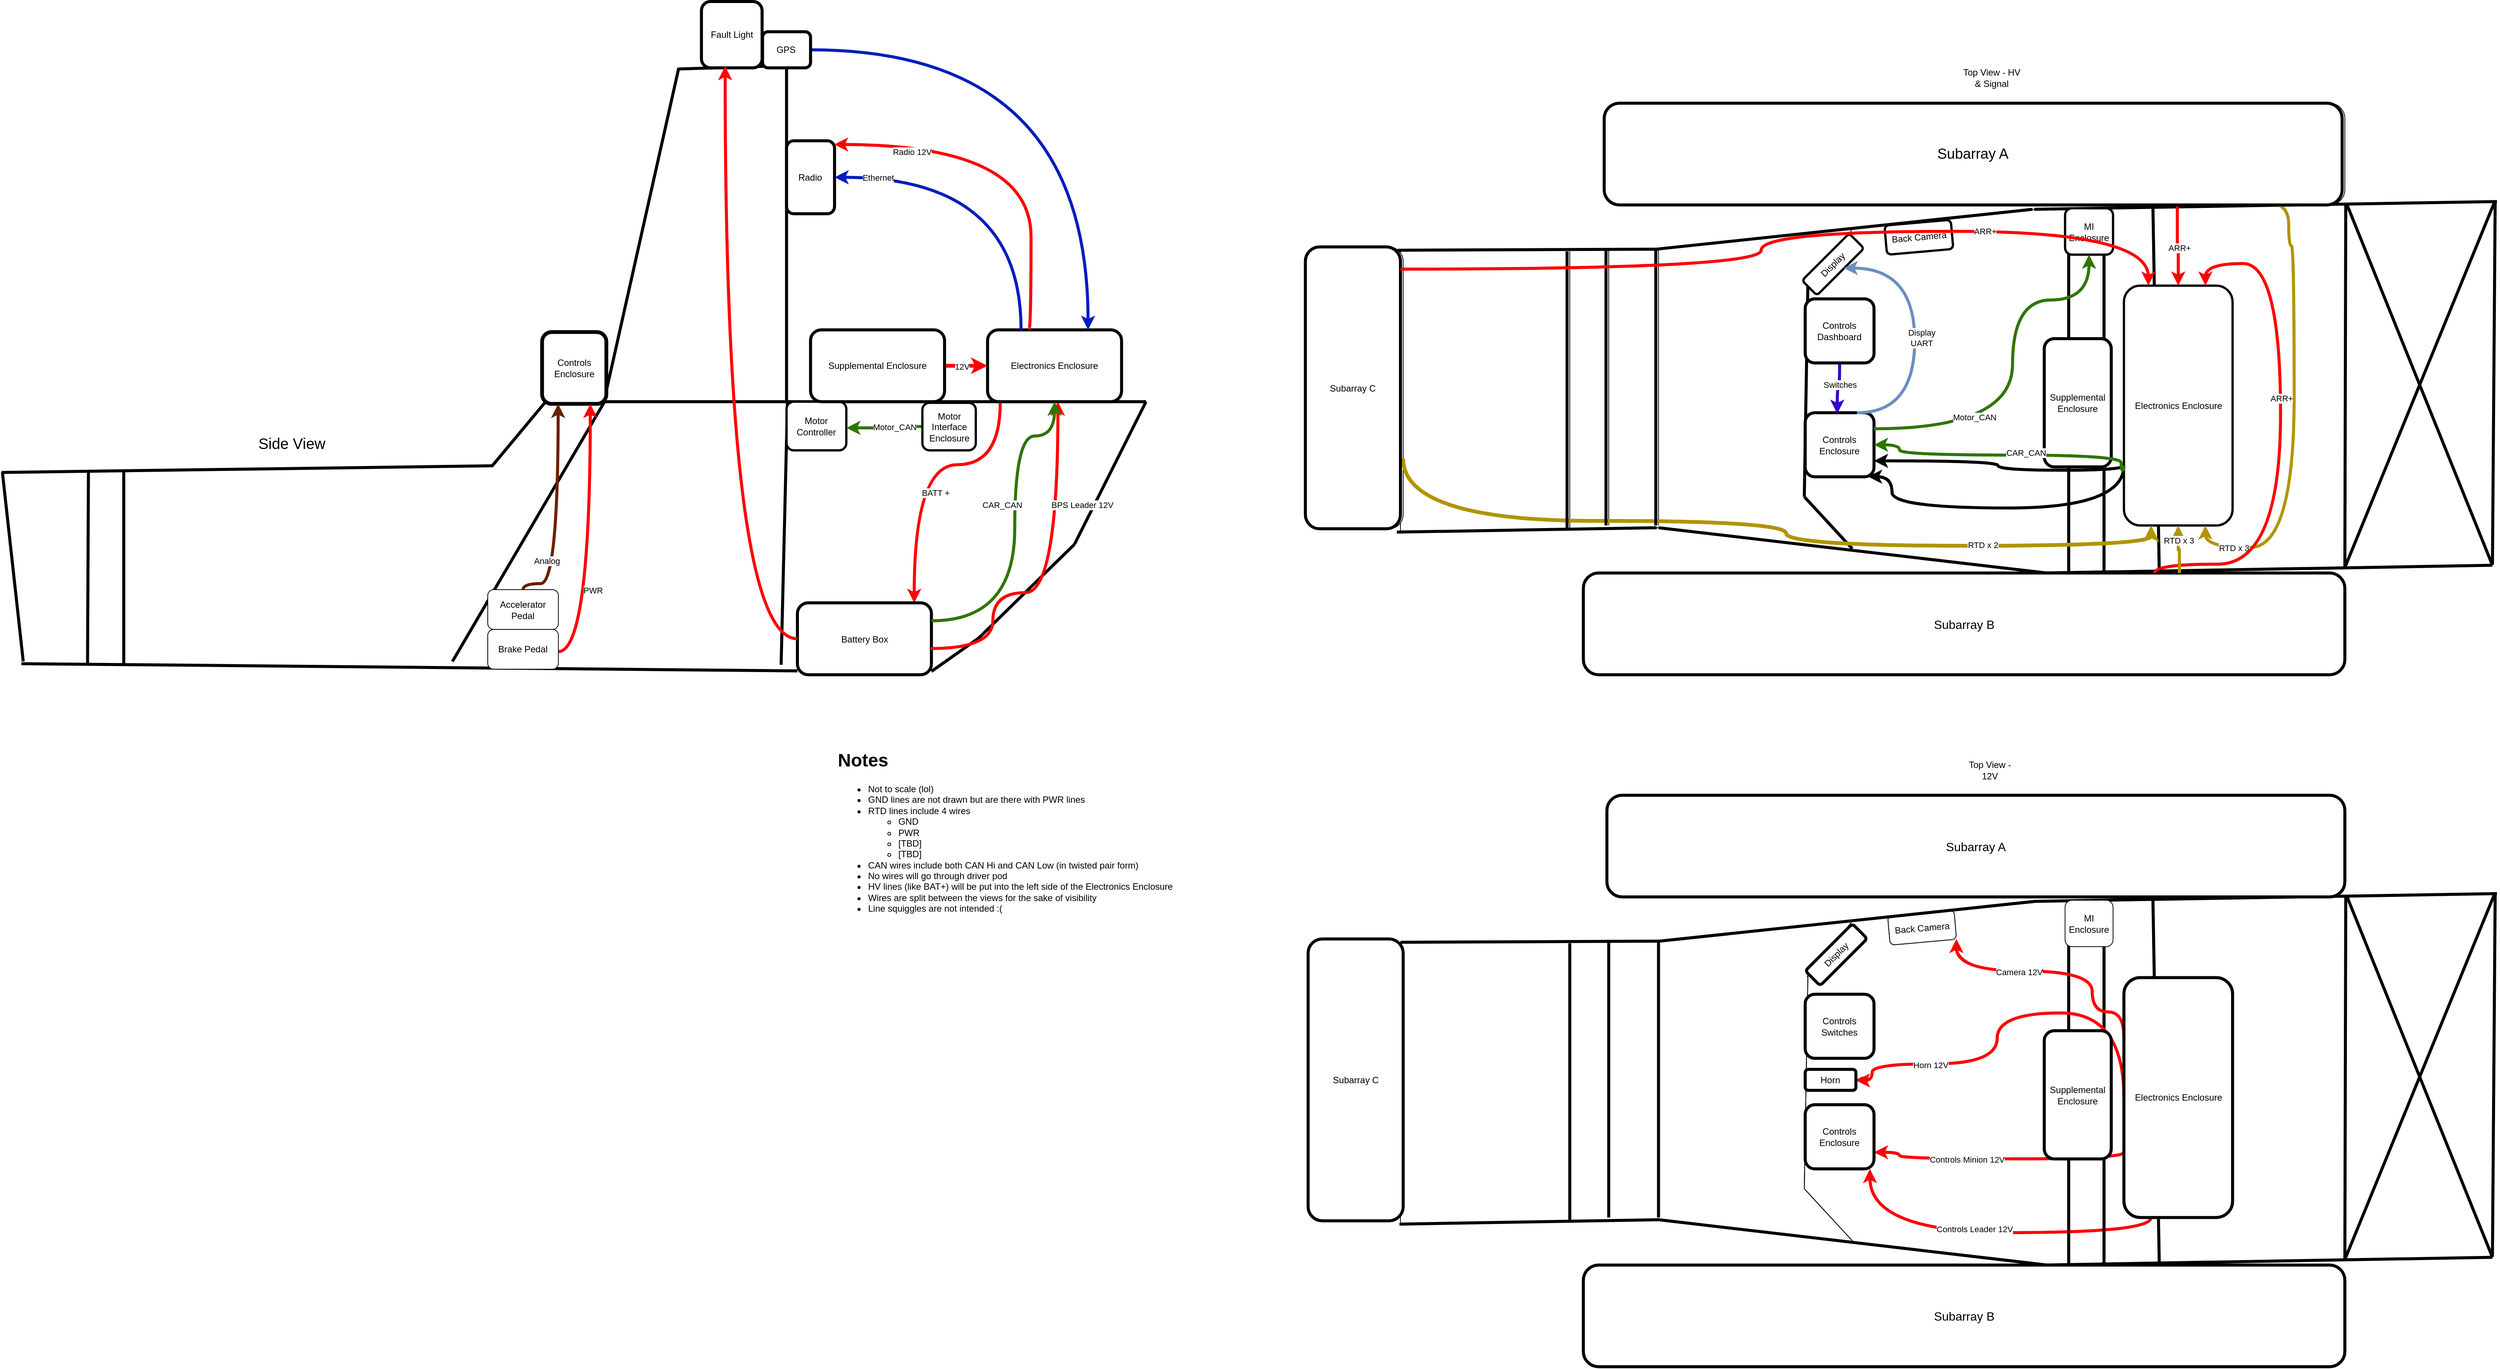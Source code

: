 <mxfile version="21.2.1" type="device">
  <diagram id="Io6Ad0xlpwwLlJyYEbIs" name="Car_Placement">
    <mxGraphModel dx="1387" dy="-1793" grid="1" gridSize="10" guides="1" tooltips="1" connect="1" arrows="1" fold="1" page="0" pageScale="1" pageWidth="850" pageHeight="1100" math="0" shadow="0">
      <root>
        <mxCell id="0" />
        <mxCell id="1" parent="0" />
        <mxCell id="6IxY4aVY8u-sVjT7Nd2_-1" value="" style="group;strokeWidth=4;" parent="1" vertex="1" connectable="0">
          <mxGeometry x="1050" y="3290" width="3300" height="1806" as="geometry" />
        </mxCell>
        <mxCell id="6IxY4aVY8u-sVjT7Nd2_-2" value="" style="endArrow=none;html=1;rounded=0;strokeWidth=4;spacingBottom=-1;" parent="6IxY4aVY8u-sVjT7Nd2_-1" edge="1">
          <mxGeometry width="50" height="50" relative="1" as="geometry">
            <mxPoint y="622.96" as="sourcePoint" />
            <mxPoint x="650.181" y="614.186" as="targetPoint" />
          </mxGeometry>
        </mxCell>
        <mxCell id="6IxY4aVY8u-sVjT7Nd2_-3" value="" style="endArrow=none;html=1;rounded=0;strokeWidth=4;spacingBottom=-1;" parent="6IxY4aVY8u-sVjT7Nd2_-1" edge="1">
          <mxGeometry width="50" height="50" relative="1" as="geometry">
            <mxPoint x="648.984" y="614.186" as="sourcePoint" />
            <mxPoint x="1513.498" y="529.37" as="targetPoint" />
            <Array as="points">
              <mxPoint x="719.63" y="529.37" />
            </Array>
          </mxGeometry>
        </mxCell>
        <mxCell id="6IxY4aVY8u-sVjT7Nd2_-4" value="" style="endArrow=none;html=1;rounded=0;strokeWidth=4;spacingBottom=-1;" parent="6IxY4aVY8u-sVjT7Nd2_-1" edge="1">
          <mxGeometry width="50" height="50" relative="1" as="geometry">
            <mxPoint x="28.737" y="873.022" as="sourcePoint" />
            <mxPoint x="1.197" y="622.96" as="targetPoint" />
          </mxGeometry>
        </mxCell>
        <mxCell id="6IxY4aVY8u-sVjT7Nd2_-5" value="" style="endArrow=none;html=1;rounded=0;exitX=1;exitY=0.5;exitDx=0;exitDy=0;strokeWidth=4;spacingBottom=-1;" parent="6IxY4aVY8u-sVjT7Nd2_-1" edge="1">
          <mxGeometry width="50" height="50" relative="1" as="geometry">
            <mxPoint x="1229.717" y="886.183" as="sourcePoint" />
            <mxPoint x="1418.904" y="718.013" as="targetPoint" />
            <Array as="points">
              <mxPoint x="1291.981" y="842.313" />
            </Array>
          </mxGeometry>
        </mxCell>
        <mxCell id="6IxY4aVY8u-sVjT7Nd2_-6" value="" style="endArrow=none;html=1;rounded=0;strokeWidth=4;spacingBottom=-1;" parent="6IxY4aVY8u-sVjT7Nd2_-1" edge="1">
          <mxGeometry width="50" height="50" relative="1" as="geometry">
            <mxPoint x="1418.904" y="718.013" as="sourcePoint" />
            <mxPoint x="1513.498" y="529.37" as="targetPoint" />
          </mxGeometry>
        </mxCell>
        <mxCell id="6IxY4aVY8u-sVjT7Nd2_-7" value="" style="endArrow=none;html=1;rounded=0;strokeWidth=4;spacingBottom=-1;" parent="6IxY4aVY8u-sVjT7Nd2_-1" edge="1">
          <mxGeometry width="50" height="50" relative="1" as="geometry">
            <mxPoint x="596.299" y="873.022" as="sourcePoint" />
            <mxPoint x="797.46" y="529.37" as="targetPoint" />
          </mxGeometry>
        </mxCell>
        <mxCell id="6IxY4aVY8u-sVjT7Nd2_-8" value="" style="endArrow=none;html=1;rounded=0;strokeWidth=4;spacingBottom=-1;" parent="6IxY4aVY8u-sVjT7Nd2_-1" edge="1">
          <mxGeometry width="50" height="50" relative="1" as="geometry">
            <mxPoint x="161.647" y="878.871" as="sourcePoint" />
            <mxPoint x="161.647" y="621.498" as="targetPoint" />
          </mxGeometry>
        </mxCell>
        <mxCell id="6IxY4aVY8u-sVjT7Nd2_-9" value="" style="endArrow=none;html=1;rounded=0;strokeWidth=4;spacingBottom=-1;" parent="6IxY4aVY8u-sVjT7Nd2_-1" edge="1">
          <mxGeometry width="50" height="50" relative="1" as="geometry">
            <mxPoint x="113.752" y="877.409" as="sourcePoint" />
            <mxPoint x="114.949" y="621.498" as="targetPoint" />
          </mxGeometry>
        </mxCell>
        <mxCell id="6IxY4aVY8u-sVjT7Nd2_-10" value="" style="endArrow=none;html=1;rounded=0;strokeWidth=4;spacingBottom=-1;" parent="6IxY4aVY8u-sVjT7Nd2_-1" edge="1">
          <mxGeometry width="50" height="50" relative="1" as="geometry">
            <mxPoint x="796.263" y="530.832" as="sourcePoint" />
            <mxPoint x="895.646" y="87.741" as="targetPoint" />
          </mxGeometry>
        </mxCell>
        <mxCell id="6IxY4aVY8u-sVjT7Nd2_-11" value="" style="endArrow=none;html=1;rounded=0;strokeWidth=4;spacingBottom=-1;" parent="6IxY4aVY8u-sVjT7Nd2_-1" edge="1">
          <mxGeometry width="50" height="50" relative="1" as="geometry">
            <mxPoint x="895.646" y="89.203" as="sourcePoint" />
            <mxPoint x="1038.135" y="84.816" as="targetPoint" />
          </mxGeometry>
        </mxCell>
        <mxCell id="6IxY4aVY8u-sVjT7Nd2_-12" value="" style="endArrow=none;html=1;rounded=0;strokeWidth=4;spacingBottom=-1;" parent="6IxY4aVY8u-sVjT7Nd2_-1" edge="1">
          <mxGeometry width="50" height="50" relative="1" as="geometry">
            <mxPoint x="1038.135" y="84.816" as="sourcePoint" />
            <mxPoint x="1038.135" y="530.832" as="targetPoint" />
          </mxGeometry>
        </mxCell>
        <mxCell id="6IxY4aVY8u-sVjT7Nd2_-13" value="" style="endArrow=none;html=1;rounded=0;strokeWidth=4;spacingBottom=-1;" parent="6IxY4aVY8u-sVjT7Nd2_-1" edge="1">
          <mxGeometry width="50" height="50" relative="1" as="geometry">
            <mxPoint x="1030.951" y="877.409" as="sourcePoint" />
            <mxPoint x="1039.332" y="529.37" as="targetPoint" />
          </mxGeometry>
        </mxCell>
        <mxCell id="6IxY4aVY8u-sVjT7Nd2_-14" value="" style="endArrow=none;html=1;rounded=0;strokeWidth=4;spacingBottom=-1;" parent="6IxY4aVY8u-sVjT7Nd2_-1" edge="1">
          <mxGeometry width="50" height="50" relative="1" as="geometry">
            <mxPoint x="26.343" y="875.947" as="sourcePoint" />
            <mxPoint x="1052.505" y="885.485" as="targetPoint" />
          </mxGeometry>
        </mxCell>
        <mxCell id="6IxY4aVY8u-sVjT7Nd2_-15" value="" style="endArrow=none;html=1;rounded=0;spacingBottom=-1;" parent="6IxY4aVY8u-sVjT7Nd2_-1" edge="1">
          <mxGeometry width="50" height="50" relative="1" as="geometry">
            <mxPoint x="1849.964" y="329.028" as="sourcePoint" />
            <mxPoint x="2193.614" y="327.566" as="targetPoint" />
          </mxGeometry>
        </mxCell>
        <mxCell id="6IxY4aVY8u-sVjT7Nd2_-16" value="" style="endArrow=none;html=1;rounded=0;spacingBottom=-1;" parent="6IxY4aVY8u-sVjT7Nd2_-1" edge="1">
          <mxGeometry width="50" height="50" relative="1" as="geometry">
            <mxPoint x="2192.417" y="327.566" as="sourcePoint" />
            <mxPoint x="2689.332" y="274.921" as="targetPoint" />
          </mxGeometry>
        </mxCell>
        <mxCell id="6IxY4aVY8u-sVjT7Nd2_-17" value="" style="endArrow=none;html=1;rounded=0;strokeWidth=4;spacingBottom=-1;" parent="6IxY4aVY8u-sVjT7Nd2_-1" edge="1">
          <mxGeometry width="50" height="50" relative="1" as="geometry">
            <mxPoint x="2688.135" y="274.921" as="sourcePoint" />
            <mxPoint x="3300.0" y="264.685" as="targetPoint" />
          </mxGeometry>
        </mxCell>
        <mxCell id="6IxY4aVY8u-sVjT7Nd2_-18" value="" style="endArrow=none;html=1;rounded=0;spacingBottom=-1;" parent="6IxY4aVY8u-sVjT7Nd2_-1" edge="1">
          <mxGeometry width="50" height="50" relative="1" as="geometry">
            <mxPoint x="1849.964" y="701.927" as="sourcePoint" />
            <mxPoint x="1849.964" y="329.028" as="targetPoint" />
          </mxGeometry>
        </mxCell>
        <mxCell id="6IxY4aVY8u-sVjT7Nd2_-19" value="" style="endArrow=none;html=1;rounded=0;spacingBottom=-1;" parent="6IxY4aVY8u-sVjT7Nd2_-1" edge="1">
          <mxGeometry width="50" height="50" relative="1" as="geometry">
            <mxPoint x="1848.766" y="701.927" as="sourcePoint" />
            <mxPoint x="2192.417" y="696.078" as="targetPoint" />
          </mxGeometry>
        </mxCell>
        <mxCell id="6IxY4aVY8u-sVjT7Nd2_-20" value="" style="endArrow=none;html=1;rounded=0;strokeWidth=4;spacingBottom=-1;" parent="6IxY4aVY8u-sVjT7Nd2_-1" edge="1">
          <mxGeometry width="50" height="50" relative="1" as="geometry">
            <mxPoint x="2700.109" y="756.034" as="sourcePoint" />
            <mxPoint x="3294.013" y="745.798" as="targetPoint" />
          </mxGeometry>
        </mxCell>
        <mxCell id="6IxY4aVY8u-sVjT7Nd2_-21" value="" style="endArrow=none;html=1;rounded=0;strokeWidth=4;spacingBottom=-1;" parent="6IxY4aVY8u-sVjT7Nd2_-1" edge="1">
          <mxGeometry width="50" height="50" relative="1" as="geometry">
            <mxPoint x="3294.013" y="744.335" as="sourcePoint" />
            <mxPoint x="3297.605" y="266.147" as="targetPoint" />
          </mxGeometry>
        </mxCell>
        <mxCell id="6IxY4aVY8u-sVjT7Nd2_-22" value="" style="endArrow=none;html=1;rounded=0;strokeWidth=4;spacingBottom=-1;" parent="6IxY4aVY8u-sVjT7Nd2_-1" edge="1">
          <mxGeometry width="50" height="50" relative="1" as="geometry">
            <mxPoint x="2191.219" y="696.078" as="sourcePoint" />
            <mxPoint x="2704.898" y="756.034" as="targetPoint" />
          </mxGeometry>
        </mxCell>
        <mxCell id="6IxY4aVY8u-sVjT7Nd2_-23" value="" style="endArrow=none;html=1;rounded=0;strokeWidth=4;spacingBottom=-1;" parent="6IxY4aVY8u-sVjT7Nd2_-1" edge="1">
          <mxGeometry width="50" height="50" relative="1" as="geometry">
            <mxPoint x="3098.839" y="748.722" as="sourcePoint" />
            <mxPoint x="3100.036" y="269.072" as="targetPoint" />
          </mxGeometry>
        </mxCell>
        <mxCell id="6IxY4aVY8u-sVjT7Nd2_-24" value="" style="endArrow=none;html=1;rounded=0;strokeWidth=4;spacingBottom=-1;" parent="6IxY4aVY8u-sVjT7Nd2_-1" edge="1">
          <mxGeometry width="50" height="50" relative="1" as="geometry">
            <mxPoint x="3098.839" y="748.722" as="sourcePoint" />
            <mxPoint x="3296.408" y="266.147" as="targetPoint" />
          </mxGeometry>
        </mxCell>
        <mxCell id="6IxY4aVY8u-sVjT7Nd2_-25" value="" style="endArrow=none;html=1;rounded=0;strokeWidth=4;spacingBottom=-1;" parent="6IxY4aVY8u-sVjT7Nd2_-1" edge="1">
          <mxGeometry width="50" height="50" relative="1" as="geometry">
            <mxPoint x="3294.013" y="745.798" as="sourcePoint" />
            <mxPoint x="3101.234" y="267.61" as="targetPoint" />
          </mxGeometry>
        </mxCell>
        <mxCell id="6IxY4aVY8u-sVjT7Nd2_-26" value="" style="endArrow=none;html=1;rounded=0;spacingBottom=-1;" parent="6IxY4aVY8u-sVjT7Nd2_-1" edge="1">
          <mxGeometry width="50" height="50" relative="1" as="geometry">
            <mxPoint x="2073.875" y="696.078" as="sourcePoint" />
            <mxPoint x="2073.875" y="330.491" as="targetPoint" />
          </mxGeometry>
        </mxCell>
        <mxCell id="6IxY4aVY8u-sVjT7Nd2_-27" value="" style="endArrow=none;html=1;rounded=0;spacingBottom=-1;" parent="6IxY4aVY8u-sVjT7Nd2_-1" edge="1">
          <mxGeometry width="50" height="50" relative="1" as="geometry">
            <mxPoint x="2125.363" y="693.153" as="sourcePoint" />
            <mxPoint x="2125.363" y="327.566" as="targetPoint" />
          </mxGeometry>
        </mxCell>
        <mxCell id="6IxY4aVY8u-sVjT7Nd2_-28" value="" style="endArrow=none;html=1;rounded=0;spacingBottom=-1;" parent="6IxY4aVY8u-sVjT7Nd2_-1" edge="1">
          <mxGeometry width="50" height="50" relative="1" as="geometry">
            <mxPoint x="2191.219" y="693.153" as="sourcePoint" />
            <mxPoint x="2191.219" y="327.566" as="targetPoint" />
          </mxGeometry>
        </mxCell>
        <mxCell id="6IxY4aVY8u-sVjT7Nd2_-29" value="" style="endArrow=none;html=1;rounded=0;spacingBottom=-1;" parent="6IxY4aVY8u-sVjT7Nd2_-1" edge="1">
          <mxGeometry width="50" height="50" relative="1" as="geometry">
            <mxPoint x="2387.591" y="374.361" as="sourcePoint" />
            <mxPoint x="2447.46" y="301.244" as="targetPoint" />
          </mxGeometry>
        </mxCell>
        <mxCell id="6IxY4aVY8u-sVjT7Nd2_-30" value="" style="endArrow=none;html=1;rounded=0;strokeWidth=4;spacingBottom=-1;" parent="6IxY4aVY8u-sVjT7Nd2_-1" edge="1">
          <mxGeometry width="50" height="50" relative="1" as="geometry">
            <mxPoint x="2447.46" y="723.862" as="sourcePoint" />
            <mxPoint x="2383.999" y="655.132" as="targetPoint" />
          </mxGeometry>
        </mxCell>
        <mxCell id="6IxY4aVY8u-sVjT7Nd2_-31" value="" style="endArrow=none;html=1;rounded=0;strokeWidth=4;spacingBottom=-1;" parent="6IxY4aVY8u-sVjT7Nd2_-1" edge="1">
          <mxGeometry width="50" height="50" relative="1" as="geometry">
            <mxPoint x="2383.999" y="655.132" as="sourcePoint" />
            <mxPoint x="2388.788" y="372.899" as="targetPoint" />
          </mxGeometry>
        </mxCell>
        <mxCell id="6IxY4aVY8u-sVjT7Nd2_-32" style="edgeStyle=orthogonalEdgeStyle;rounded=0;orthogonalLoop=1;jettySize=auto;html=1;fillColor=#a20025;strokeColor=#FF0000;curved=1;strokeWidth=4;spacingBottom=-1;startArrow=classic;startFill=1;endArrow=none;endFill=0;" parent="6IxY4aVY8u-sVjT7Nd2_-1" source="6IxY4aVY8u-sVjT7Nd2_-34" edge="1">
          <mxGeometry relative="1" as="geometry">
            <mxPoint x="1320.718" y="530.832" as="targetPoint" />
            <Array as="points">
              <mxPoint x="1206.967" y="612.724" />
              <mxPoint x="1320.718" y="612.724" />
            </Array>
          </mxGeometry>
        </mxCell>
        <mxCell id="6IxY4aVY8u-sVjT7Nd2_-33" value="BATT +" style="edgeLabel;html=1;align=center;verticalAlign=middle;resizable=0;points=[];spacingBottom=-1;" parent="6IxY4aVY8u-sVjT7Nd2_-32" vertex="1" connectable="0">
          <mxGeometry x="-0.26" relative="1" as="geometry">
            <mxPoint x="28" y="-6" as="offset" />
          </mxGeometry>
        </mxCell>
        <mxCell id="6IxY4aVY8u-sVjT7Nd2_-34" value="Battery Box" style="rounded=1;whiteSpace=wrap;html=1;strokeWidth=4;spacingBottom=-1;" parent="6IxY4aVY8u-sVjT7Nd2_-1" vertex="1">
          <mxGeometry x="1052.504" y="795.517" width="177.213" height="95.053" as="geometry" />
        </mxCell>
        <mxCell id="6IxY4aVY8u-sVjT7Nd2_-35" value="Motor Controller" style="rounded=1;whiteSpace=wrap;html=1;strokeWidth=3;spacingBottom=-1;" parent="6IxY4aVY8u-sVjT7Nd2_-1" vertex="1">
          <mxGeometry x="1038.135" y="529.37" width="79.028" height="64.343" as="geometry" />
        </mxCell>
        <mxCell id="6IxY4aVY8u-sVjT7Nd2_-36" style="edgeStyle=orthogonalEdgeStyle;rounded=0;orthogonalLoop=1;jettySize=auto;html=1;fillColor=#60a917;strokeColor=#2D7600;strokeWidth=4;spacingBottom=-1;" parent="6IxY4aVY8u-sVjT7Nd2_-1" source="6IxY4aVY8u-sVjT7Nd2_-38" target="6IxY4aVY8u-sVjT7Nd2_-35" edge="1">
          <mxGeometry relative="1" as="geometry">
            <Array as="points">
              <mxPoint x="1167" y="562" />
              <mxPoint x="1167" y="564" />
            </Array>
          </mxGeometry>
        </mxCell>
        <mxCell id="6IxY4aVY8u-sVjT7Nd2_-37" value="Motor_CAN" style="edgeLabel;html=1;align=center;verticalAlign=middle;resizable=0;points=[];spacingBottom=-1;" parent="6IxY4aVY8u-sVjT7Nd2_-36" vertex="1" connectable="0">
          <mxGeometry x="0.215" y="1" relative="1" as="geometry">
            <mxPoint x="23" y="-3" as="offset" />
          </mxGeometry>
        </mxCell>
        <mxCell id="6IxY4aVY8u-sVjT7Nd2_-38" value="Motor Interface Enclosure" style="rounded=1;whiteSpace=wrap;html=1;strokeWidth=3;spacingBottom=-1;" parent="6IxY4aVY8u-sVjT7Nd2_-1" vertex="1">
          <mxGeometry x="1217.743" y="530.832" width="70.646" height="62.881" as="geometry" />
        </mxCell>
        <mxCell id="6IxY4aVY8u-sVjT7Nd2_-39" style="edgeStyle=orthogonalEdgeStyle;rounded=0;orthogonalLoop=1;jettySize=auto;html=1;fillColor=#a20025;strokeColor=#FF0000;elbow=vertical;curved=1;strokeWidth=4;spacingBottom=-1;exitX=0.994;exitY=0.635;exitDx=0;exitDy=0;exitPerimeter=0;" parent="6IxY4aVY8u-sVjT7Nd2_-1" source="6IxY4aVY8u-sVjT7Nd2_-34" target="6IxY4aVY8u-sVjT7Nd2_-41" edge="1">
          <mxGeometry relative="1" as="geometry">
            <Array as="points">
              <mxPoint x="1311" y="856" />
              <mxPoint x="1311" y="782" />
              <mxPoint x="1397" y="782" />
            </Array>
          </mxGeometry>
        </mxCell>
        <mxCell id="6IxY4aVY8u-sVjT7Nd2_-40" value="BPS Leader 12V" style="edgeLabel;html=1;align=center;verticalAlign=middle;resizable=0;points=[];spacingBottom=-1;" parent="6IxY4aVY8u-sVjT7Nd2_-39" vertex="1" connectable="0">
          <mxGeometry x="-0.032" y="1" relative="1" as="geometry">
            <mxPoint x="34" y="-116" as="offset" />
          </mxGeometry>
        </mxCell>
        <mxCell id="6IxY4aVY8u-sVjT7Nd2_-41" value="Electronics Enclosure" style="rounded=1;whiteSpace=wrap;html=1;strokeWidth=4;spacingBottom=-1;" parent="6IxY4aVY8u-sVjT7Nd2_-1" vertex="1">
          <mxGeometry x="1303.955" y="434.317" width="177.213" height="95.053" as="geometry" />
        </mxCell>
        <mxCell id="6IxY4aVY8u-sVjT7Nd2_-42" style="edgeStyle=orthogonalEdgeStyle;rounded=0;orthogonalLoop=1;jettySize=auto;html=1;exitX=1;exitY=0.25;exitDx=0;exitDy=0;entryX=0.5;entryY=1;entryDx=0;entryDy=0;fillColor=#60a917;strokeColor=#2D7600;curved=1;strokeWidth=4;spacingBottom=-1;" parent="6IxY4aVY8u-sVjT7Nd2_-1" source="6IxY4aVY8u-sVjT7Nd2_-34" target="6IxY4aVY8u-sVjT7Nd2_-41" edge="1">
          <mxGeometry relative="1" as="geometry">
            <Array as="points">
              <mxPoint x="1339.877" y="818.915" />
              <mxPoint x="1339.877" y="574.703" />
              <mxPoint x="1392.562" y="574.703" />
            </Array>
          </mxGeometry>
        </mxCell>
        <mxCell id="6IxY4aVY8u-sVjT7Nd2_-43" value="CAR_CAN" style="edgeLabel;html=1;align=center;verticalAlign=middle;resizable=0;points=[];spacingBottom=-1;" parent="6IxY4aVY8u-sVjT7Nd2_-42" vertex="1" connectable="0">
          <mxGeometry x="0.165" y="17" relative="1" as="geometry">
            <mxPoint as="offset" />
          </mxGeometry>
        </mxCell>
        <mxCell id="6IxY4aVY8u-sVjT7Nd2_-44" style="edgeStyle=orthogonalEdgeStyle;rounded=0;orthogonalLoop=1;jettySize=auto;html=1;entryX=0;entryY=0.5;entryDx=0;entryDy=0;fillColor=#a20025;strokeColor=#FF0000;spacingBottom=-1;strokeWidth=5;" parent="6IxY4aVY8u-sVjT7Nd2_-1" source="6IxY4aVY8u-sVjT7Nd2_-46" target="6IxY4aVY8u-sVjT7Nd2_-41" edge="1">
          <mxGeometry relative="1" as="geometry" />
        </mxCell>
        <mxCell id="6IxY4aVY8u-sVjT7Nd2_-45" value="12V" style="edgeLabel;html=1;align=center;verticalAlign=middle;resizable=0;points=[];spacingBottom=-1;" parent="6IxY4aVY8u-sVjT7Nd2_-44" vertex="1" connectable="0">
          <mxGeometry x="0.256" relative="1" as="geometry">
            <mxPoint x="-13" as="offset" />
          </mxGeometry>
        </mxCell>
        <mxCell id="6IxY4aVY8u-sVjT7Nd2_-46" value="Supplemental Enclosure" style="rounded=1;whiteSpace=wrap;html=1;strokeWidth=4;spacingBottom=-1;" parent="6IxY4aVY8u-sVjT7Nd2_-1" vertex="1">
          <mxGeometry x="1069.866" y="434.317" width="177.213" height="95.053" as="geometry" />
        </mxCell>
        <mxCell id="6IxY4aVY8u-sVjT7Nd2_-47" value="Radio" style="rounded=1;whiteSpace=wrap;html=1;strokeWidth=4;spacingBottom=-1;" parent="6IxY4aVY8u-sVjT7Nd2_-1" vertex="1">
          <mxGeometry x="1038.135" y="184.256" width="63.462" height="96.515" as="geometry" />
        </mxCell>
        <mxCell id="6IxY4aVY8u-sVjT7Nd2_-48" style="edgeStyle=orthogonalEdgeStyle;rounded=0;orthogonalLoop=1;jettySize=auto;html=1;entryX=0.99;entryY=0.051;entryDx=0;entryDy=0;entryPerimeter=0;fillColor=#a20025;strokeColor=#FF0000;curved=1;exitX=0.309;exitY=-0.01;exitDx=0;exitDy=0;exitPerimeter=0;strokeWidth=4;spacingBottom=-1;" parent="6IxY4aVY8u-sVjT7Nd2_-1" source="6IxY4aVY8u-sVjT7Nd2_-41" target="6IxY4aVY8u-sVjT7Nd2_-47" edge="1">
          <mxGeometry relative="1" as="geometry">
            <Array as="points">
              <mxPoint x="1361.43" y="432.855" />
              <mxPoint x="1361.43" y="188.643" />
            </Array>
          </mxGeometry>
        </mxCell>
        <mxCell id="6IxY4aVY8u-sVjT7Nd2_-49" value="Radio 12V" style="edgeLabel;html=1;align=center;verticalAlign=middle;resizable=0;points=[];spacingBottom=-1;" parent="6IxY4aVY8u-sVjT7Nd2_-48" vertex="1" connectable="0">
          <mxGeometry x="0.718" y="-2" relative="1" as="geometry">
            <mxPoint x="31" y="11" as="offset" />
          </mxGeometry>
        </mxCell>
        <mxCell id="6IxY4aVY8u-sVjT7Nd2_-50" style="edgeStyle=orthogonalEdgeStyle;rounded=0;orthogonalLoop=1;jettySize=auto;html=1;exitX=0.25;exitY=0;exitDx=0;exitDy=0;entryX=1;entryY=0.5;entryDx=0;entryDy=0;fillColor=#0050ef;strokeColor=#001DBC;curved=1;strokeWidth=4;spacingBottom=-1;" parent="6IxY4aVY8u-sVjT7Nd2_-1" source="6IxY4aVY8u-sVjT7Nd2_-41" target="6IxY4aVY8u-sVjT7Nd2_-47" edge="1">
          <mxGeometry relative="1" as="geometry" />
        </mxCell>
        <mxCell id="6IxY4aVY8u-sVjT7Nd2_-51" value="Ethernet" style="edgeLabel;html=1;align=center;verticalAlign=middle;resizable=0;points=[];spacingBottom=-1;" parent="6IxY4aVY8u-sVjT7Nd2_-50" vertex="1" connectable="0">
          <mxGeometry x="0.744" relative="1" as="geometry">
            <mxPoint as="offset" />
          </mxGeometry>
        </mxCell>
        <mxCell id="6IxY4aVY8u-sVjT7Nd2_-52" value="Top View - HV &amp;amp; Signal" style="text;html=1;strokeColor=none;fillColor=none;align=center;verticalAlign=middle;whiteSpace=wrap;rounded=0;strokeWidth=5;spacingBottom=-1;" parent="6IxY4aVY8u-sVjT7Nd2_-1" vertex="1">
          <mxGeometry x="2592.344" y="78.967" width="80.225" height="43.87" as="geometry" />
        </mxCell>
        <mxCell id="6IxY4aVY8u-sVjT7Nd2_-53" value="Subarray A" style="rounded=1;whiteSpace=wrap;html=1;spacingBottom=-1;" parent="6IxY4aVY8u-sVjT7Nd2_-1" vertex="1">
          <mxGeometry x="2122.968" y="134.536" width="975.871" height="134.536" as="geometry" />
        </mxCell>
        <mxCell id="6IxY4aVY8u-sVjT7Nd2_-54" value="&lt;font style=&quot;font-size: 16px;&quot;&gt;Subarray B&lt;/font&gt;" style="rounded=1;whiteSpace=wrap;html=1;strokeWidth=4;spacingBottom=-1;" parent="6IxY4aVY8u-sVjT7Nd2_-1" vertex="1">
          <mxGeometry x="2091.836" y="756.034" width="1007.003" height="134.536" as="geometry" />
        </mxCell>
        <mxCell id="6IxY4aVY8u-sVjT7Nd2_-55" value="Subarray C" style="rounded=1;whiteSpace=wrap;html=1;spacingBottom=-1;" parent="6IxY4aVY8u-sVjT7Nd2_-1" vertex="1">
          <mxGeometry x="1727.83" y="324.641" width="125.726" height="372.899" as="geometry" />
        </mxCell>
        <mxCell id="6IxY4aVY8u-sVjT7Nd2_-56" value="" style="endArrow=none;html=1;rounded=0;strokeWidth=4;spacingBottom=-1;" parent="6IxY4aVY8u-sVjT7Nd2_-1" edge="1">
          <mxGeometry width="50" height="50" relative="1" as="geometry">
            <mxPoint x="2733.636" y="756.034" as="sourcePoint" />
            <mxPoint x="2733.636" y="277.846" as="targetPoint" />
          </mxGeometry>
        </mxCell>
        <mxCell id="6IxY4aVY8u-sVjT7Nd2_-57" value="" style="endArrow=none;html=1;rounded=0;strokeWidth=4;spacingBottom=-1;" parent="6IxY4aVY8u-sVjT7Nd2_-1" edge="1">
          <mxGeometry width="50" height="50" relative="1" as="geometry">
            <mxPoint x="2780.334" y="753.109" as="sourcePoint" />
            <mxPoint x="2780.334" y="273.459" as="targetPoint" />
          </mxGeometry>
        </mxCell>
        <mxCell id="6IxY4aVY8u-sVjT7Nd2_-58" value="" style="endArrow=none;html=1;rounded=0;spacingBottom=-1;strokeWidth=4;" parent="6IxY4aVY8u-sVjT7Nd2_-1" edge="1">
          <mxGeometry width="50" height="50" relative="1" as="geometry">
            <mxPoint x="2853.374" y="752.378" as="sourcePoint" />
            <mxPoint x="2844.993" y="269.803" as="targetPoint" />
          </mxGeometry>
        </mxCell>
        <mxCell id="orDuhOmxpIh-ofIFouq3-1" style="edgeStyle=orthogonalEdgeStyle;rounded=0;orthogonalLoop=1;jettySize=auto;html=1;exitX=0;exitY=0.75;exitDx=0;exitDy=0;curved=1;strokeWidth=4;entryX=1;entryY=0.75;entryDx=0;entryDy=0;" edge="1" parent="6IxY4aVY8u-sVjT7Nd2_-1" source="6IxY4aVY8u-sVjT7Nd2_-59" target="6IxY4aVY8u-sVjT7Nd2_-73">
          <mxGeometry relative="1" as="geometry">
            <mxPoint x="2480" y="580" as="targetPoint" />
            <Array as="points">
              <mxPoint x="2807" y="620" />
              <mxPoint x="2640" y="620" />
              <mxPoint x="2640" y="608" />
            </Array>
          </mxGeometry>
        </mxCell>
        <mxCell id="orDuhOmxpIh-ofIFouq3-2" style="edgeStyle=orthogonalEdgeStyle;rounded=0;orthogonalLoop=1;jettySize=auto;html=1;exitX=0;exitY=0.75;exitDx=0;exitDy=0;entryX=0.913;entryY=0.997;entryDx=0;entryDy=0;entryPerimeter=0;curved=1;strokeWidth=4;" edge="1" parent="6IxY4aVY8u-sVjT7Nd2_-1" source="6IxY4aVY8u-sVjT7Nd2_-59" target="6IxY4aVY8u-sVjT7Nd2_-73">
          <mxGeometry relative="1" as="geometry">
            <Array as="points">
              <mxPoint x="2807" y="670" />
              <mxPoint x="2500" y="670" />
              <mxPoint x="2500" y="629" />
            </Array>
          </mxGeometry>
        </mxCell>
        <mxCell id="6IxY4aVY8u-sVjT7Nd2_-59" value="Electronics Enclosure" style="rounded=1;whiteSpace=wrap;html=1;strokeWidth=3;spacingBottom=-1;" parent="6IxY4aVY8u-sVjT7Nd2_-1" vertex="1">
          <mxGeometry x="2806.676" y="375.823" width="143.687" height="317.33" as="geometry" />
        </mxCell>
        <mxCell id="6IxY4aVY8u-sVjT7Nd2_-60" style="edgeStyle=orthogonalEdgeStyle;rounded=0;orthogonalLoop=1;jettySize=auto;html=1;exitX=0.75;exitY=1;exitDx=0;exitDy=0;entryX=0.5;entryY=0;entryDx=0;entryDy=0;fillColor=#a20025;strokeColor=#FF0000;strokeWidth=4;spacingBottom=-1;" parent="6IxY4aVY8u-sVjT7Nd2_-1" source="6IxY4aVY8u-sVjT7Nd2_-53" target="6IxY4aVY8u-sVjT7Nd2_-59" edge="1">
          <mxGeometry relative="1" as="geometry">
            <Array as="points">
              <mxPoint x="2877.322" y="269.072" />
              <mxPoint x="2877.322" y="323.179" />
              <mxPoint x="2878.52" y="323.179" />
            </Array>
          </mxGeometry>
        </mxCell>
        <mxCell id="6IxY4aVY8u-sVjT7Nd2_-61" value="ARR+" style="edgeLabel;html=1;align=center;verticalAlign=middle;resizable=0;points=[];spacingBottom=-1;" parent="6IxY4aVY8u-sVjT7Nd2_-60" vertex="1" connectable="0">
          <mxGeometry x="0.225" y="1" relative="1" as="geometry">
            <mxPoint as="offset" />
          </mxGeometry>
        </mxCell>
        <mxCell id="6IxY4aVY8u-sVjT7Nd2_-62" style="edgeStyle=orthogonalEdgeStyle;rounded=0;orthogonalLoop=1;jettySize=auto;html=1;exitX=0.899;exitY=0.988;exitDx=0;exitDy=0;entryX=0.75;entryY=1;entryDx=0;entryDy=0;exitPerimeter=0;fillColor=#e3c800;strokeColor=#B09500;curved=1;strokeWidth=4;spacingBottom=-1;" parent="6IxY4aVY8u-sVjT7Nd2_-1" source="6IxY4aVY8u-sVjT7Nd2_-53" target="6IxY4aVY8u-sVjT7Nd2_-59" edge="1">
          <mxGeometry relative="1" as="geometry">
            <Array as="points">
              <mxPoint x="3024.601" y="267.61" />
              <mxPoint x="3024.601" y="323.179" />
              <mxPoint x="3031.785" y="323.179" />
              <mxPoint x="3031.785" y="722.4" />
              <mxPoint x="2914.441" y="722.4" />
            </Array>
          </mxGeometry>
        </mxCell>
        <mxCell id="6IxY4aVY8u-sVjT7Nd2_-63" value="RTD x 3" style="edgeLabel;html=1;align=center;verticalAlign=middle;resizable=0;points=[];spacingBottom=-1;" parent="6IxY4aVY8u-sVjT7Nd2_-62" vertex="1" connectable="0">
          <mxGeometry x="0.789" relative="1" as="geometry">
            <mxPoint as="offset" />
          </mxGeometry>
        </mxCell>
        <mxCell id="6IxY4aVY8u-sVjT7Nd2_-64" style="edgeStyle=orthogonalEdgeStyle;rounded=0;orthogonalLoop=1;jettySize=auto;html=1;exitX=0.75;exitY=0;exitDx=0;exitDy=0;entryX=0.75;entryY=0;entryDx=0;entryDy=0;fillColor=#e51400;strokeColor=#FF0000;curved=1;strokeWidth=4;spacingBottom=-1;" parent="6IxY4aVY8u-sVjT7Nd2_-1" source="6IxY4aVY8u-sVjT7Nd2_-54" target="6IxY4aVY8u-sVjT7Nd2_-59" edge="1">
          <mxGeometry relative="1" as="geometry">
            <Array as="points">
              <mxPoint x="2847.388" y="744.335" />
              <mxPoint x="3013.824" y="744.335" />
              <mxPoint x="3013.824" y="346.577" />
              <mxPoint x="2914.441" y="346.577" />
            </Array>
          </mxGeometry>
        </mxCell>
        <mxCell id="6IxY4aVY8u-sVjT7Nd2_-65" value="ARR+" style="edgeLabel;html=1;align=center;verticalAlign=middle;resizable=0;points=[];spacingBottom=-1;" parent="6IxY4aVY8u-sVjT7Nd2_-64" vertex="1" connectable="0">
          <mxGeometry x="0.13" y="-1" relative="1" as="geometry">
            <mxPoint as="offset" />
          </mxGeometry>
        </mxCell>
        <mxCell id="6IxY4aVY8u-sVjT7Nd2_-66" style="edgeStyle=orthogonalEdgeStyle;rounded=0;orthogonalLoop=1;jettySize=auto;html=1;entryX=0.5;entryY=1;entryDx=0;entryDy=0;fillColor=#e3c800;strokeColor=#B09500;strokeWidth=4;spacingBottom=-1;" parent="6IxY4aVY8u-sVjT7Nd2_-1" source="6IxY4aVY8u-sVjT7Nd2_-54" target="6IxY4aVY8u-sVjT7Nd2_-59" edge="1">
          <mxGeometry relative="1" as="geometry">
            <Array as="points">
              <mxPoint x="2880" y="725" />
              <mxPoint x="2879" y="725" />
            </Array>
          </mxGeometry>
        </mxCell>
        <mxCell id="6IxY4aVY8u-sVjT7Nd2_-67" value="RTD x 3" style="edgeLabel;html=1;align=center;verticalAlign=middle;resizable=0;points=[];spacingBottom=-1;" parent="6IxY4aVY8u-sVjT7Nd2_-66" vertex="1" connectable="0">
          <mxGeometry x="0.413" relative="1" as="geometry">
            <mxPoint as="offset" />
          </mxGeometry>
        </mxCell>
        <mxCell id="6IxY4aVY8u-sVjT7Nd2_-70" style="edgeStyle=orthogonalEdgeStyle;rounded=0;orthogonalLoop=1;jettySize=auto;html=1;exitX=1;exitY=0.75;exitDx=0;exitDy=0;entryX=0.25;entryY=1;entryDx=0;entryDy=0;fillColor=#e3c800;strokeColor=#B09500;curved=1;spacingBottom=-1;strokeWidth=5;" parent="6IxY4aVY8u-sVjT7Nd2_-1" source="6IxY4aVY8u-sVjT7Nd2_-55" target="6IxY4aVY8u-sVjT7Nd2_-59" edge="1">
          <mxGeometry relative="1" as="geometry">
            <Array as="points">
              <mxPoint x="1854" y="687" />
              <mxPoint x="2360" y="687" />
              <mxPoint x="2360" y="720" />
              <mxPoint x="2843" y="720" />
            </Array>
          </mxGeometry>
        </mxCell>
        <mxCell id="6IxY4aVY8u-sVjT7Nd2_-71" value="RTD x 2" style="edgeLabel;html=1;align=center;verticalAlign=middle;resizable=0;points=[];spacingBottom=-1;" parent="6IxY4aVY8u-sVjT7Nd2_-70" vertex="1" connectable="0">
          <mxGeometry x="0.558" y="2" relative="1" as="geometry">
            <mxPoint as="offset" />
          </mxGeometry>
        </mxCell>
        <mxCell id="6IxY4aVY8u-sVjT7Nd2_-72" value="Supplemental Enclosure" style="rounded=1;whiteSpace=wrap;html=1;strokeWidth=4;spacingBottom=-1;" parent="6IxY4aVY8u-sVjT7Nd2_-1" vertex="1">
          <mxGeometry x="2701.306" y="446.016" width="88.607" height="169.632" as="geometry" />
        </mxCell>
        <mxCell id="6IxY4aVY8u-sVjT7Nd2_-73" value="Controls Enclosure" style="rounded=1;whiteSpace=wrap;html=1;strokeWidth=4;spacingBottom=-1;" parent="6IxY4aVY8u-sVjT7Nd2_-1" vertex="1">
          <mxGeometry x="2385.196" y="543.994" width="91.001" height="84.816" as="geometry" />
        </mxCell>
        <mxCell id="6IxY4aVY8u-sVjT7Nd2_-74" style="edgeStyle=orthogonalEdgeStyle;rounded=0;orthogonalLoop=1;jettySize=auto;html=1;exitX=0;exitY=0.75;exitDx=0;exitDy=0;entryX=1;entryY=0.5;entryDx=0;entryDy=0;fillColor=#60a917;strokeColor=#2D7600;curved=1;strokeWidth=4;spacingBottom=-1;" parent="6IxY4aVY8u-sVjT7Nd2_-1" source="6IxY4aVY8u-sVjT7Nd2_-59" target="6IxY4aVY8u-sVjT7Nd2_-73" edge="1">
          <mxGeometry relative="1" as="geometry">
            <Array as="points">
              <mxPoint x="2807" y="620" />
              <mxPoint x="2803" y="620" />
              <mxPoint x="2803" y="600" />
              <mxPoint x="2510" y="600" />
              <mxPoint x="2510" y="586" />
            </Array>
          </mxGeometry>
        </mxCell>
        <mxCell id="6IxY4aVY8u-sVjT7Nd2_-75" value="CAR_CAN" style="edgeLabel;html=1;align=center;verticalAlign=middle;resizable=0;points=[];spacingBottom=-1;" parent="6IxY4aVY8u-sVjT7Nd2_-74" vertex="1" connectable="0">
          <mxGeometry x="0.487" relative="1" as="geometry">
            <mxPoint x="119" y="-4" as="offset" />
          </mxGeometry>
        </mxCell>
        <mxCell id="6IxY4aVY8u-sVjT7Nd2_-76" style="edgeStyle=orthogonalEdgeStyle;rounded=0;orthogonalLoop=1;jettySize=auto;html=1;entryX=0.466;entryY=0.015;entryDx=0;entryDy=0;entryPerimeter=0;fillColor=#6a00ff;strokeColor=#3700CC;spacingBottom=-1;strokeWidth=4;curved=1;" parent="6IxY4aVY8u-sVjT7Nd2_-1" source="6IxY4aVY8u-sVjT7Nd2_-78" target="6IxY4aVY8u-sVjT7Nd2_-73" edge="1">
          <mxGeometry relative="1" as="geometry" />
        </mxCell>
        <mxCell id="6IxY4aVY8u-sVjT7Nd2_-77" value="Switches" style="edgeLabel;html=1;align=center;verticalAlign=middle;resizable=0;points=[];spacingBottom=-1;" parent="6IxY4aVY8u-sVjT7Nd2_-76" vertex="1" connectable="0">
          <mxGeometry x="-0.203" relative="1" as="geometry">
            <mxPoint as="offset" />
          </mxGeometry>
        </mxCell>
        <mxCell id="6IxY4aVY8u-sVjT7Nd2_-78" value="Controls Dashboard" style="rounded=1;whiteSpace=wrap;html=1;strokeWidth=4;spacingBottom=-1;" parent="6IxY4aVY8u-sVjT7Nd2_-1" vertex="1">
          <mxGeometry x="2385.196" y="393.372" width="91.001" height="84.816" as="geometry" />
        </mxCell>
        <mxCell id="6IxY4aVY8u-sVjT7Nd2_-79" value="MI Enclosure" style="rounded=1;whiteSpace=wrap;html=1;strokeWidth=3;spacingBottom=-1;" parent="6IxY4aVY8u-sVjT7Nd2_-1" vertex="1">
          <mxGeometry x="2728.846" y="273.459" width="63.462" height="61.419" as="geometry" />
        </mxCell>
        <mxCell id="6IxY4aVY8u-sVjT7Nd2_-80" style="edgeStyle=orthogonalEdgeStyle;rounded=0;orthogonalLoop=1;jettySize=auto;html=1;exitX=1;exitY=0.25;exitDx=0;exitDy=0;entryX=0.5;entryY=1;entryDx=0;entryDy=0;fillColor=#60a917;strokeColor=#2D7600;curved=1;strokeWidth=4;spacingBottom=-1;" parent="6IxY4aVY8u-sVjT7Nd2_-1" source="6IxY4aVY8u-sVjT7Nd2_-73" target="6IxY4aVY8u-sVjT7Nd2_-79" edge="1">
          <mxGeometry relative="1" as="geometry">
            <Array as="points">
              <mxPoint x="2659.398" y="565.929" />
              <mxPoint x="2659.398" y="394.834" />
              <mxPoint x="2761.176" y="394.834" />
            </Array>
          </mxGeometry>
        </mxCell>
        <mxCell id="6IxY4aVY8u-sVjT7Nd2_-81" value="Motor_CAN" style="edgeLabel;html=1;align=center;verticalAlign=middle;resizable=0;points=[];spacingBottom=-1;" parent="6IxY4aVY8u-sVjT7Nd2_-80" vertex="1" connectable="0">
          <mxGeometry x="-0.654" y="2" relative="1" as="geometry">
            <mxPoint x="44" y="-14" as="offset" />
          </mxGeometry>
        </mxCell>
        <mxCell id="6IxY4aVY8u-sVjT7Nd2_-82" value="Controls Enclosure" style="rounded=1;whiteSpace=wrap;html=1;strokeWidth=5;spacingBottom=-1;" parent="6IxY4aVY8u-sVjT7Nd2_-1" vertex="1">
          <mxGeometry x="714.84" y="437.242" width="85.015" height="95.053" as="geometry" />
        </mxCell>
        <mxCell id="6IxY4aVY8u-sVjT7Nd2_-83" value="" style="endArrow=none;html=1;rounded=0;spacingBottom=-1;" parent="6IxY4aVY8u-sVjT7Nd2_-1" edge="1">
          <mxGeometry width="50" height="50" relative="1" as="geometry">
            <mxPoint x="1849.964" y="1244.458" as="sourcePoint" />
            <mxPoint x="2193.614" y="1242.996" as="targetPoint" />
          </mxGeometry>
        </mxCell>
        <mxCell id="6IxY4aVY8u-sVjT7Nd2_-84" value="" style="endArrow=none;html=1;rounded=0;spacingBottom=-1;" parent="6IxY4aVY8u-sVjT7Nd2_-1" edge="1">
          <mxGeometry width="50" height="50" relative="1" as="geometry">
            <mxPoint x="2192.417" y="1242.996" as="sourcePoint" />
            <mxPoint x="2689.332" y="1190.351" as="targetPoint" />
          </mxGeometry>
        </mxCell>
        <mxCell id="6IxY4aVY8u-sVjT7Nd2_-85" value="" style="endArrow=none;html=1;rounded=0;spacingBottom=-1;" parent="6IxY4aVY8u-sVjT7Nd2_-1" edge="1">
          <mxGeometry width="50" height="50" relative="1" as="geometry">
            <mxPoint x="2688.135" y="1190.351" as="sourcePoint" />
            <mxPoint x="3300.0" y="1180.115" as="targetPoint" />
          </mxGeometry>
        </mxCell>
        <mxCell id="6IxY4aVY8u-sVjT7Nd2_-86" value="" style="endArrow=none;html=1;rounded=0;spacingBottom=-1;" parent="6IxY4aVY8u-sVjT7Nd2_-1" edge="1">
          <mxGeometry width="50" height="50" relative="1" as="geometry">
            <mxPoint x="1849.964" y="1617.357" as="sourcePoint" />
            <mxPoint x="1849.964" y="1244.458" as="targetPoint" />
          </mxGeometry>
        </mxCell>
        <mxCell id="6IxY4aVY8u-sVjT7Nd2_-87" value="" style="endArrow=none;html=1;rounded=0;spacingBottom=-1;" parent="6IxY4aVY8u-sVjT7Nd2_-1" edge="1">
          <mxGeometry width="50" height="50" relative="1" as="geometry">
            <mxPoint x="1848.766" y="1617.357" as="sourcePoint" />
            <mxPoint x="2192.417" y="1611.508" as="targetPoint" />
          </mxGeometry>
        </mxCell>
        <mxCell id="6IxY4aVY8u-sVjT7Nd2_-88" value="" style="endArrow=none;html=1;rounded=0;spacingBottom=-1;" parent="6IxY4aVY8u-sVjT7Nd2_-1" edge="1">
          <mxGeometry width="50" height="50" relative="1" as="geometry">
            <mxPoint x="2700.109" y="1671.464" as="sourcePoint" />
            <mxPoint x="3294.013" y="1661.228" as="targetPoint" />
          </mxGeometry>
        </mxCell>
        <mxCell id="6IxY4aVY8u-sVjT7Nd2_-89" value="" style="endArrow=none;html=1;rounded=0;spacingBottom=-1;" parent="6IxY4aVY8u-sVjT7Nd2_-1" edge="1">
          <mxGeometry width="50" height="50" relative="1" as="geometry">
            <mxPoint x="3294.013" y="1659.765" as="sourcePoint" />
            <mxPoint x="3297.605" y="1181.577" as="targetPoint" />
          </mxGeometry>
        </mxCell>
        <mxCell id="6IxY4aVY8u-sVjT7Nd2_-90" value="" style="endArrow=none;html=1;rounded=0;spacingBottom=-1;" parent="6IxY4aVY8u-sVjT7Nd2_-1" edge="1">
          <mxGeometry width="50" height="50" relative="1" as="geometry">
            <mxPoint x="2191.219" y="1611.508" as="sourcePoint" />
            <mxPoint x="2704.898" y="1671.464" as="targetPoint" />
          </mxGeometry>
        </mxCell>
        <mxCell id="6IxY4aVY8u-sVjT7Nd2_-91" value="" style="endArrow=none;html=1;rounded=0;spacingBottom=-1;" parent="6IxY4aVY8u-sVjT7Nd2_-1" edge="1">
          <mxGeometry width="50" height="50" relative="1" as="geometry">
            <mxPoint x="3098.839" y="1664.152" as="sourcePoint" />
            <mxPoint x="3100.036" y="1184.502" as="targetPoint" />
          </mxGeometry>
        </mxCell>
        <mxCell id="6IxY4aVY8u-sVjT7Nd2_-92" value="" style="endArrow=none;html=1;rounded=0;spacingBottom=-1;" parent="6IxY4aVY8u-sVjT7Nd2_-1" edge="1">
          <mxGeometry width="50" height="50" relative="1" as="geometry">
            <mxPoint x="3098.839" y="1664.152" as="sourcePoint" />
            <mxPoint x="3296.408" y="1181.577" as="targetPoint" />
          </mxGeometry>
        </mxCell>
        <mxCell id="6IxY4aVY8u-sVjT7Nd2_-93" value="" style="endArrow=none;html=1;rounded=0;spacingBottom=-1;" parent="6IxY4aVY8u-sVjT7Nd2_-1" edge="1">
          <mxGeometry width="50" height="50" relative="1" as="geometry">
            <mxPoint x="3294.013" y="1661.228" as="sourcePoint" />
            <mxPoint x="3101.234" y="1183.04" as="targetPoint" />
          </mxGeometry>
        </mxCell>
        <mxCell id="6IxY4aVY8u-sVjT7Nd2_-94" value="" style="endArrow=none;html=1;rounded=0;spacingBottom=-1;" parent="6IxY4aVY8u-sVjT7Nd2_-1" edge="1">
          <mxGeometry width="50" height="50" relative="1" as="geometry">
            <mxPoint x="2073.875" y="1611.508" as="sourcePoint" />
            <mxPoint x="2073.875" y="1245.921" as="targetPoint" />
          </mxGeometry>
        </mxCell>
        <mxCell id="6IxY4aVY8u-sVjT7Nd2_-95" value="" style="endArrow=none;html=1;rounded=0;spacingBottom=-1;" parent="6IxY4aVY8u-sVjT7Nd2_-1" edge="1">
          <mxGeometry width="50" height="50" relative="1" as="geometry">
            <mxPoint x="2125.363" y="1608.583" as="sourcePoint" />
            <mxPoint x="2125.363" y="1242.996" as="targetPoint" />
          </mxGeometry>
        </mxCell>
        <mxCell id="6IxY4aVY8u-sVjT7Nd2_-96" value="" style="endArrow=none;html=1;rounded=0;spacingBottom=-1;" parent="6IxY4aVY8u-sVjT7Nd2_-1" edge="1">
          <mxGeometry width="50" height="50" relative="1" as="geometry">
            <mxPoint x="2191.219" y="1608.583" as="sourcePoint" />
            <mxPoint x="2191.219" y="1242.996" as="targetPoint" />
          </mxGeometry>
        </mxCell>
        <mxCell id="6IxY4aVY8u-sVjT7Nd2_-97" value="" style="endArrow=none;html=1;rounded=0;spacingBottom=-1;" parent="6IxY4aVY8u-sVjT7Nd2_-1" edge="1">
          <mxGeometry width="50" height="50" relative="1" as="geometry">
            <mxPoint x="2387.591" y="1289.791" as="sourcePoint" />
            <mxPoint x="2447.46" y="1216.674" as="targetPoint" />
          </mxGeometry>
        </mxCell>
        <mxCell id="6IxY4aVY8u-sVjT7Nd2_-98" value="" style="endArrow=none;html=1;rounded=0;spacingBottom=-1;" parent="6IxY4aVY8u-sVjT7Nd2_-1" edge="1">
          <mxGeometry width="50" height="50" relative="1" as="geometry">
            <mxPoint x="2447.46" y="1639.292" as="sourcePoint" />
            <mxPoint x="2383.999" y="1570.562" as="targetPoint" />
          </mxGeometry>
        </mxCell>
        <mxCell id="6IxY4aVY8u-sVjT7Nd2_-99" value="" style="endArrow=none;html=1;rounded=0;spacingBottom=-1;" parent="6IxY4aVY8u-sVjT7Nd2_-1" edge="1">
          <mxGeometry width="50" height="50" relative="1" as="geometry">
            <mxPoint x="2383.999" y="1570.562" as="sourcePoint" />
            <mxPoint x="2388.788" y="1288.329" as="targetPoint" />
          </mxGeometry>
        </mxCell>
        <mxCell id="6IxY4aVY8u-sVjT7Nd2_-100" value="Top View - 12V" style="text;html=1;strokeColor=none;fillColor=none;align=center;verticalAlign=middle;whiteSpace=wrap;rounded=0;spacingBottom=-1;" parent="6IxY4aVY8u-sVjT7Nd2_-1" vertex="1">
          <mxGeometry x="2592.344" y="994.397" width="75.435" height="43.87" as="geometry" />
        </mxCell>
        <mxCell id="6IxY4aVY8u-sVjT7Nd2_-101" value="Subarray A" style="rounded=1;whiteSpace=wrap;html=1;spacingBottom=-1;" parent="6IxY4aVY8u-sVjT7Nd2_-1" vertex="1">
          <mxGeometry x="2122.968" y="1049.966" width="975.871" height="134.536" as="geometry" />
        </mxCell>
        <mxCell id="6IxY4aVY8u-sVjT7Nd2_-102" value="Subarray B" style="rounded=1;whiteSpace=wrap;html=1;spacingBottom=-1;" parent="6IxY4aVY8u-sVjT7Nd2_-1" vertex="1">
          <mxGeometry x="2091.836" y="1671.464" width="1007.003" height="134.536" as="geometry" />
        </mxCell>
        <mxCell id="6IxY4aVY8u-sVjT7Nd2_-103" value="Subarray C" style="rounded=1;whiteSpace=wrap;html=1;spacingBottom=-1;" parent="6IxY4aVY8u-sVjT7Nd2_-1" vertex="1">
          <mxGeometry x="1727.83" y="1240.071" width="125.726" height="372.899" as="geometry" />
        </mxCell>
        <mxCell id="6IxY4aVY8u-sVjT7Nd2_-104" value="" style="endArrow=none;html=1;rounded=0;spacingBottom=-1;" parent="6IxY4aVY8u-sVjT7Nd2_-1" edge="1">
          <mxGeometry width="50" height="50" relative="1" as="geometry">
            <mxPoint x="2733.636" y="1671.464" as="sourcePoint" />
            <mxPoint x="2733.636" y="1193.276" as="targetPoint" />
          </mxGeometry>
        </mxCell>
        <mxCell id="6IxY4aVY8u-sVjT7Nd2_-105" value="" style="endArrow=none;html=1;rounded=0;spacingBottom=-1;" parent="6IxY4aVY8u-sVjT7Nd2_-1" edge="1">
          <mxGeometry width="50" height="50" relative="1" as="geometry">
            <mxPoint x="2780.334" y="1668.539" as="sourcePoint" />
            <mxPoint x="2780.334" y="1188.889" as="targetPoint" />
          </mxGeometry>
        </mxCell>
        <mxCell id="6IxY4aVY8u-sVjT7Nd2_-106" value="" style="endArrow=none;html=1;rounded=0;spacingBottom=-1;" parent="6IxY4aVY8u-sVjT7Nd2_-1" edge="1">
          <mxGeometry width="50" height="50" relative="1" as="geometry">
            <mxPoint x="2853.374" y="1667.808" as="sourcePoint" />
            <mxPoint x="2844.993" y="1185.233" as="targetPoint" />
          </mxGeometry>
        </mxCell>
        <mxCell id="6IxY4aVY8u-sVjT7Nd2_-107" value="Electronics Enclosure" style="rounded=1;whiteSpace=wrap;html=1;spacingBottom=-1;" parent="6IxY4aVY8u-sVjT7Nd2_-1" vertex="1">
          <mxGeometry x="2806.676" y="1291.253" width="143.687" height="317.33" as="geometry" />
        </mxCell>
        <mxCell id="6IxY4aVY8u-sVjT7Nd2_-108" value="Supplemental Enclosure" style="rounded=1;whiteSpace=wrap;html=1;spacingBottom=-1;" parent="6IxY4aVY8u-sVjT7Nd2_-1" vertex="1">
          <mxGeometry x="2701.306" y="1361.446" width="88.607" height="169.632" as="geometry" />
        </mxCell>
        <mxCell id="6IxY4aVY8u-sVjT7Nd2_-109" value="Controls Enclosure" style="rounded=1;whiteSpace=wrap;html=1;spacingBottom=-1;" parent="6IxY4aVY8u-sVjT7Nd2_-1" vertex="1">
          <mxGeometry x="2385.196" y="1459.423" width="91.001" height="84.816" as="geometry" />
        </mxCell>
        <mxCell id="6IxY4aVY8u-sVjT7Nd2_-110" style="edgeStyle=orthogonalEdgeStyle;rounded=0;orthogonalLoop=1;jettySize=auto;html=1;entryX=0.941;entryY=1.002;entryDx=0;entryDy=0;entryPerimeter=0;curved=1;exitX=0.25;exitY=1;exitDx=0;exitDy=0;fillColor=#a20025;strokeColor=#FF0000;strokeWidth=4;spacingBottom=-1;" parent="6IxY4aVY8u-sVjT7Nd2_-1" source="6IxY4aVY8u-sVjT7Nd2_-107" target="6IxY4aVY8u-sVjT7Nd2_-109" edge="1">
          <mxGeometry relative="1" as="geometry" />
        </mxCell>
        <mxCell id="6IxY4aVY8u-sVjT7Nd2_-111" value="Controls Leader 12V" style="edgeLabel;html=1;align=center;verticalAlign=middle;resizable=0;points=[];spacingBottom=-1;" parent="6IxY4aVY8u-sVjT7Nd2_-110" vertex="1" connectable="0">
          <mxGeometry x="-0.019" y="-2" relative="1" as="geometry">
            <mxPoint x="-20" y="-3" as="offset" />
          </mxGeometry>
        </mxCell>
        <mxCell id="6IxY4aVY8u-sVjT7Nd2_-114" value="Controls Switches" style="rounded=1;whiteSpace=wrap;html=1;spacingBottom=-1;" parent="6IxY4aVY8u-sVjT7Nd2_-1" vertex="1">
          <mxGeometry x="2385.196" y="1313.189" width="91.001" height="84.816" as="geometry" />
        </mxCell>
        <mxCell id="6IxY4aVY8u-sVjT7Nd2_-116" value="Display" style="rounded=1;whiteSpace=wrap;html=1;rotation=-45;spacingBottom=-1;" parent="6IxY4aVY8u-sVjT7Nd2_-1" vertex="1">
          <mxGeometry x="2382.25" y="1247.105" width="88.008" height="27.785" as="geometry" />
        </mxCell>
        <mxCell id="6IxY4aVY8u-sVjT7Nd2_-117" value="Back Camera" style="rounded=1;whiteSpace=wrap;html=1;rotation=-5;spacingBottom=-1;" parent="6IxY4aVY8u-sVjT7Nd2_-1" vertex="1">
          <mxGeometry x="2495.751" y="1205.691" width="88.008" height="38.752" as="geometry" />
        </mxCell>
        <mxCell id="6IxY4aVY8u-sVjT7Nd2_-118" style="edgeStyle=orthogonalEdgeStyle;rounded=0;orthogonalLoop=1;jettySize=auto;html=1;exitX=0;exitY=0.25;exitDx=0;exitDy=0;entryX=1;entryY=1;entryDx=0;entryDy=0;fillColor=#a20025;strokeColor=#6F0000;curved=1;spacingBottom=-1;" parent="6IxY4aVY8u-sVjT7Nd2_-1" source="6IxY4aVY8u-sVjT7Nd2_-107" target="6IxY4aVY8u-sVjT7Nd2_-117" edge="1">
          <mxGeometry relative="1" as="geometry">
            <Array as="points">
              <mxPoint x="2806.676" y="1336.586" />
              <mxPoint x="2764.768" y="1336.586" />
              <mxPoint x="2764.768" y="1282.479" />
              <mxPoint x="2585.16" y="1282.479" />
            </Array>
          </mxGeometry>
        </mxCell>
        <mxCell id="6IxY4aVY8u-sVjT7Nd2_-119" value="Camera 12V" style="edgeLabel;html=1;align=center;verticalAlign=middle;resizable=0;points=[];spacingBottom=-1;" parent="6IxY4aVY8u-sVjT7Nd2_-118" vertex="1" connectable="0">
          <mxGeometry x="0.472" y="-1" relative="1" as="geometry">
            <mxPoint x="32" y="2" as="offset" />
          </mxGeometry>
        </mxCell>
        <mxCell id="6IxY4aVY8u-sVjT7Nd2_-120" value="Horn" style="rounded=1;whiteSpace=wrap;html=1;spacingBottom=-1;" parent="6IxY4aVY8u-sVjT7Nd2_-1" vertex="1">
          <mxGeometry x="2385.196" y="1412.628" width="67.054" height="27.785" as="geometry" />
        </mxCell>
        <mxCell id="6IxY4aVY8u-sVjT7Nd2_-121" style="edgeStyle=orthogonalEdgeStyle;rounded=0;orthogonalLoop=1;jettySize=auto;html=1;exitX=0;exitY=0.5;exitDx=0;exitDy=0;entryX=1;entryY=0.5;entryDx=0;entryDy=0;curved=1;fillColor=#a20025;strokeColor=#6F0000;spacingBottom=-1;" parent="6IxY4aVY8u-sVjT7Nd2_-1" source="6IxY4aVY8u-sVjT7Nd2_-107" target="6IxY4aVY8u-sVjT7Nd2_-120" edge="1">
          <mxGeometry relative="1" as="geometry">
            <Array as="points">
              <mxPoint x="2806.676" y="1338.049" />
              <mxPoint x="2639.042" y="1338.049" />
              <mxPoint x="2639.042" y="1405.317" />
              <mxPoint x="2473.803" y="1405.317" />
              <mxPoint x="2473.803" y="1427.252" />
            </Array>
          </mxGeometry>
        </mxCell>
        <mxCell id="6IxY4aVY8u-sVjT7Nd2_-123" value="Display" style="rounded=1;whiteSpace=wrap;html=1;rotation=-45;strokeWidth=3;spacingBottom=-1;" parent="6IxY4aVY8u-sVjT7Nd2_-1" vertex="1">
          <mxGeometry x="2378.012" y="333.883" width="88.008" height="27.785" as="geometry" />
        </mxCell>
        <mxCell id="6IxY4aVY8u-sVjT7Nd2_-124" style="edgeStyle=orthogonalEdgeStyle;rounded=0;orthogonalLoop=1;jettySize=auto;html=1;exitX=0.75;exitY=0;exitDx=0;exitDy=0;entryX=0.574;entryY=0.981;entryDx=0;entryDy=0;entryPerimeter=0;fillColor=#fa6800;strokeColor=#6C8EBF;strokeWidth=4;spacingBottom=-1;curved=1;" parent="6IxY4aVY8u-sVjT7Nd2_-1" source="6IxY4aVY8u-sVjT7Nd2_-73" target="6IxY4aVY8u-sVjT7Nd2_-123" edge="1">
          <mxGeometry relative="1" as="geometry">
            <Array as="points">
              <mxPoint x="2530" y="544" />
              <mxPoint x="2530" y="353" />
            </Array>
          </mxGeometry>
        </mxCell>
        <mxCell id="6IxY4aVY8u-sVjT7Nd2_-125" value="Display &lt;br&gt;UART" style="edgeLabel;html=1;align=center;verticalAlign=middle;resizable=0;points=[];spacingBottom=-1;" parent="6IxY4aVY8u-sVjT7Nd2_-124" vertex="1" connectable="0">
          <mxGeometry x="0.183" y="-2" relative="1" as="geometry">
            <mxPoint x="7" y="38" as="offset" />
          </mxGeometry>
        </mxCell>
        <mxCell id="6IxY4aVY8u-sVjT7Nd2_-126" value="Back Camera" style="rounded=1;whiteSpace=wrap;html=1;rotation=-5;strokeWidth=3;spacingBottom=-1;" parent="6IxY4aVY8u-sVjT7Nd2_-1" vertex="1">
          <mxGeometry x="2491.512" y="292.47" width="88.008" height="38.752" as="geometry" />
        </mxCell>
        <mxCell id="EB5XfZ4ZF13jq1OLG0_6-3" style="edgeStyle=orthogonalEdgeStyle;rounded=0;orthogonalLoop=1;jettySize=auto;html=1;entryX=0.75;entryY=1;entryDx=0;entryDy=0;fillColor=#e51400;strokeColor=#FF0000;strokeWidth=4;curved=1;" parent="6IxY4aVY8u-sVjT7Nd2_-1" source="6IxY4aVY8u-sVjT7Nd2_-128" target="6IxY4aVY8u-sVjT7Nd2_-82" edge="1">
          <mxGeometry relative="1" as="geometry">
            <Array as="points">
              <mxPoint x="779" y="860" />
            </Array>
          </mxGeometry>
        </mxCell>
        <mxCell id="EB5XfZ4ZF13jq1OLG0_6-4" value="PWR" style="edgeLabel;html=1;align=center;verticalAlign=middle;resizable=0;points=[];" parent="EB5XfZ4ZF13jq1OLG0_6-3" vertex="1" connectable="0">
          <mxGeometry x="-0.335" y="-3" relative="1" as="geometry">
            <mxPoint as="offset" />
          </mxGeometry>
        </mxCell>
        <mxCell id="6IxY4aVY8u-sVjT7Nd2_-128" value="Brake Pedal" style="rounded=1;whiteSpace=wrap;html=1;spacingBottom=-1;" parent="6IxY4aVY8u-sVjT7Nd2_-1" vertex="1">
          <mxGeometry x="642.997" y="830.614" width="93.396" height="52.645" as="geometry" />
        </mxCell>
        <mxCell id="6IxY4aVY8u-sVjT7Nd2_-129" value="Fault Light" style="rounded=1;whiteSpace=wrap;html=1;strokeWidth=4;spacingBottom=-1;" parent="6IxY4aVY8u-sVjT7Nd2_-1" vertex="1">
          <mxGeometry x="925.581" width="80.225" height="87.741" as="geometry" />
        </mxCell>
        <mxCell id="6IxY4aVY8u-sVjT7Nd2_-130" style="edgeStyle=orthogonalEdgeStyle;rounded=0;orthogonalLoop=1;jettySize=auto;html=1;entryX=0.391;entryY=0.974;entryDx=0;entryDy=0;entryPerimeter=0;curved=1;fillColor=#e51400;strokeColor=#FF0000;strokeWidth=4;spacingBottom=-1;" parent="6IxY4aVY8u-sVjT7Nd2_-1" source="6IxY4aVY8u-sVjT7Nd2_-34" target="6IxY4aVY8u-sVjT7Nd2_-129" edge="1">
          <mxGeometry relative="1" as="geometry" />
        </mxCell>
        <mxCell id="6IxY4aVY8u-sVjT7Nd2_-131" value="" style="endArrow=none;html=1;rounded=0;spacingBottom=-1;" parent="6IxY4aVY8u-sVjT7Nd2_-1" edge="1">
          <mxGeometry width="50" height="50" relative="1" as="geometry">
            <mxPoint x="1849.964" y="1244.458" as="sourcePoint" />
            <mxPoint x="2193.614" y="1242.996" as="targetPoint" />
          </mxGeometry>
        </mxCell>
        <mxCell id="6IxY4aVY8u-sVjT7Nd2_-132" value="Subarray C" style="rounded=1;whiteSpace=wrap;html=1;spacingBottom=-1;" parent="6IxY4aVY8u-sVjT7Nd2_-1" vertex="1">
          <mxGeometry x="1727.83" y="1240.071" width="125.726" height="372.899" as="geometry" />
        </mxCell>
        <mxCell id="6IxY4aVY8u-sVjT7Nd2_-133" value="" style="endArrow=none;html=1;rounded=0;spacingBottom=-1;" parent="6IxY4aVY8u-sVjT7Nd2_-1" edge="1">
          <mxGeometry width="50" height="50" relative="1" as="geometry">
            <mxPoint x="2073.875" y="1611.508" as="sourcePoint" />
            <mxPoint x="2073.875" y="1245.921" as="targetPoint" />
          </mxGeometry>
        </mxCell>
        <mxCell id="6IxY4aVY8u-sVjT7Nd2_-134" value="" style="endArrow=none;html=1;rounded=0;spacingBottom=-1;" parent="6IxY4aVY8u-sVjT7Nd2_-1" edge="1">
          <mxGeometry width="50" height="50" relative="1" as="geometry">
            <mxPoint x="2125.363" y="1608.583" as="sourcePoint" />
            <mxPoint x="2125.363" y="1242.996" as="targetPoint" />
          </mxGeometry>
        </mxCell>
        <mxCell id="6IxY4aVY8u-sVjT7Nd2_-135" value="" style="endArrow=none;html=1;rounded=0;spacingBottom=-1;" parent="6IxY4aVY8u-sVjT7Nd2_-1" edge="1">
          <mxGeometry width="50" height="50" relative="1" as="geometry">
            <mxPoint x="2191.219" y="1608.583" as="sourcePoint" />
            <mxPoint x="2191.219" y="1242.996" as="targetPoint" />
          </mxGeometry>
        </mxCell>
        <mxCell id="6IxY4aVY8u-sVjT7Nd2_-136" value="" style="endArrow=none;html=1;rounded=0;spacingBottom=-1;" parent="6IxY4aVY8u-sVjT7Nd2_-1" edge="1">
          <mxGeometry width="50" height="50" relative="1" as="geometry">
            <mxPoint x="2191.219" y="1611.508" as="sourcePoint" />
            <mxPoint x="2704.898" y="1671.464" as="targetPoint" />
          </mxGeometry>
        </mxCell>
        <mxCell id="6IxY4aVY8u-sVjT7Nd2_-137" value="" style="endArrow=none;html=1;rounded=0;spacingBottom=-1;" parent="6IxY4aVY8u-sVjT7Nd2_-1" edge="1">
          <mxGeometry width="50" height="50" relative="1" as="geometry">
            <mxPoint x="1848.766" y="1617.357" as="sourcePoint" />
            <mxPoint x="2192.417" y="1611.508" as="targetPoint" />
          </mxGeometry>
        </mxCell>
        <mxCell id="6IxY4aVY8u-sVjT7Nd2_-138" value="" style="endArrow=none;html=1;rounded=0;spacingBottom=-1;" parent="6IxY4aVY8u-sVjT7Nd2_-1" edge="1">
          <mxGeometry width="50" height="50" relative="1" as="geometry">
            <mxPoint x="2192.417" y="1242.996" as="sourcePoint" />
            <mxPoint x="2689.332" y="1190.351" as="targetPoint" />
          </mxGeometry>
        </mxCell>
        <mxCell id="6IxY4aVY8u-sVjT7Nd2_-139" value="" style="endArrow=none;html=1;rounded=0;spacingBottom=-1;" parent="6IxY4aVY8u-sVjT7Nd2_-1" edge="1">
          <mxGeometry width="50" height="50" relative="1" as="geometry">
            <mxPoint x="3294.013" y="1661.228" as="sourcePoint" />
            <mxPoint x="3101.234" y="1183.04" as="targetPoint" />
          </mxGeometry>
        </mxCell>
        <mxCell id="6IxY4aVY8u-sVjT7Nd2_-140" value="" style="endArrow=none;html=1;rounded=0;spacingBottom=-1;" parent="6IxY4aVY8u-sVjT7Nd2_-1" edge="1">
          <mxGeometry width="50" height="50" relative="1" as="geometry">
            <mxPoint x="3098.839" y="1664.152" as="sourcePoint" />
            <mxPoint x="3100.036" y="1184.502" as="targetPoint" />
          </mxGeometry>
        </mxCell>
        <mxCell id="6IxY4aVY8u-sVjT7Nd2_-141" value="" style="endArrow=none;html=1;rounded=0;strokeWidth=4;spacingBottom=-1;" parent="6IxY4aVY8u-sVjT7Nd2_-1" edge="1">
          <mxGeometry width="50" height="50" relative="1" as="geometry">
            <mxPoint x="3098.839" y="1664.152" as="sourcePoint" />
            <mxPoint x="3296.408" y="1181.577" as="targetPoint" />
          </mxGeometry>
        </mxCell>
        <mxCell id="6IxY4aVY8u-sVjT7Nd2_-142" value="" style="endArrow=none;html=1;rounded=0;strokeWidth=4;spacingBottom=-1;" parent="6IxY4aVY8u-sVjT7Nd2_-1" edge="1">
          <mxGeometry width="50" height="50" relative="1" as="geometry">
            <mxPoint x="2688.135" y="1190.351" as="sourcePoint" />
            <mxPoint x="3300.0" y="1180.115" as="targetPoint" />
          </mxGeometry>
        </mxCell>
        <mxCell id="6IxY4aVY8u-sVjT7Nd2_-143" value="" style="endArrow=none;html=1;rounded=0;strokeWidth=4;spacingBottom=-1;" parent="6IxY4aVY8u-sVjT7Nd2_-1" edge="1">
          <mxGeometry width="50" height="50" relative="1" as="geometry">
            <mxPoint x="3294.013" y="1659.765" as="sourcePoint" />
            <mxPoint x="3297.605" y="1181.577" as="targetPoint" />
          </mxGeometry>
        </mxCell>
        <mxCell id="6IxY4aVY8u-sVjT7Nd2_-144" value="" style="endArrow=none;html=1;rounded=0;strokeWidth=4;spacingBottom=-1;" parent="6IxY4aVY8u-sVjT7Nd2_-1" edge="1">
          <mxGeometry width="50" height="50" relative="1" as="geometry">
            <mxPoint x="2700.109" y="1671.464" as="sourcePoint" />
            <mxPoint x="3294.013" y="1661.228" as="targetPoint" />
          </mxGeometry>
        </mxCell>
        <mxCell id="6IxY4aVY8u-sVjT7Nd2_-145" value="&lt;font style=&quot;font-size: 16px;&quot;&gt;Subarray B&lt;/font&gt;" style="rounded=1;whiteSpace=wrap;html=1;strokeWidth=4;spacingBottom=-1;" parent="6IxY4aVY8u-sVjT7Nd2_-1" vertex="1">
          <mxGeometry x="2091.836" y="1671.464" width="1007.003" height="134.536" as="geometry" />
        </mxCell>
        <mxCell id="6IxY4aVY8u-sVjT7Nd2_-146" value="Electronics Enclosure" style="rounded=1;whiteSpace=wrap;html=1;spacingBottom=-1;" parent="6IxY4aVY8u-sVjT7Nd2_-1" vertex="1">
          <mxGeometry x="2806.676" y="1291.253" width="143.687" height="317.33" as="geometry" />
        </mxCell>
        <mxCell id="6IxY4aVY8u-sVjT7Nd2_-147" value="Supplemental Enclosure" style="rounded=1;whiteSpace=wrap;html=1;spacingBottom=-1;" parent="6IxY4aVY8u-sVjT7Nd2_-1" vertex="1">
          <mxGeometry x="2701.306" y="1361.446" width="88.607" height="169.632" as="geometry" />
        </mxCell>
        <mxCell id="6IxY4aVY8u-sVjT7Nd2_-148" value="&lt;font style=&quot;font-size: 16px;&quot;&gt;Subarray A&lt;/font&gt;" style="rounded=1;whiteSpace=wrap;html=1;strokeWidth=4;spacingBottom=-1;" parent="6IxY4aVY8u-sVjT7Nd2_-1" vertex="1">
          <mxGeometry x="2122.968" y="1049.966" width="975.871" height="134.536" as="geometry" />
        </mxCell>
        <mxCell id="6IxY4aVY8u-sVjT7Nd2_-150" value="Controls Enclosure" style="rounded=1;whiteSpace=wrap;html=1;spacingBottom=-1;" parent="6IxY4aVY8u-sVjT7Nd2_-1" vertex="1">
          <mxGeometry x="2385.196" y="1459.423" width="91.001" height="84.816" as="geometry" />
        </mxCell>
        <mxCell id="6IxY4aVY8u-sVjT7Nd2_-151" value="Horn" style="rounded=1;whiteSpace=wrap;html=1;spacingBottom=-1;" parent="6IxY4aVY8u-sVjT7Nd2_-1" vertex="1">
          <mxGeometry x="2385.196" y="1412.628" width="67.054" height="27.785" as="geometry" />
        </mxCell>
        <mxCell id="6IxY4aVY8u-sVjT7Nd2_-152" value="Controls Switches" style="rounded=1;whiteSpace=wrap;html=1;spacingBottom=-1;" parent="6IxY4aVY8u-sVjT7Nd2_-1" vertex="1">
          <mxGeometry x="2385.196" y="1313.189" width="91.001" height="84.816" as="geometry" />
        </mxCell>
        <mxCell id="6IxY4aVY8u-sVjT7Nd2_-153" value="" style="endArrow=none;html=1;rounded=0;spacingBottom=-1;" parent="6IxY4aVY8u-sVjT7Nd2_-1" edge="1">
          <mxGeometry width="50" height="50" relative="1" as="geometry">
            <mxPoint x="2383.999" y="1570.562" as="sourcePoint" />
            <mxPoint x="2388.788" y="1288.329" as="targetPoint" />
          </mxGeometry>
        </mxCell>
        <mxCell id="6IxY4aVY8u-sVjT7Nd2_-154" value="" style="endArrow=none;html=1;rounded=0;spacingBottom=-1;" parent="6IxY4aVY8u-sVjT7Nd2_-1" edge="1">
          <mxGeometry width="50" height="50" relative="1" as="geometry">
            <mxPoint x="2447.46" y="1639.292" as="sourcePoint" />
            <mxPoint x="2383.999" y="1570.562" as="targetPoint" />
          </mxGeometry>
        </mxCell>
        <mxCell id="6IxY4aVY8u-sVjT7Nd2_-155" value="Display" style="rounded=1;whiteSpace=wrap;html=1;rotation=-45;spacingBottom=-1;" parent="6IxY4aVY8u-sVjT7Nd2_-1" vertex="1">
          <mxGeometry x="2382.25" y="1247.105" width="88.008" height="27.785" as="geometry" />
        </mxCell>
        <mxCell id="6IxY4aVY8u-sVjT7Nd2_-156" value="Back Camera" style="rounded=1;whiteSpace=wrap;html=1;rotation=-5;spacingBottom=-1;" parent="6IxY4aVY8u-sVjT7Nd2_-1" vertex="1">
          <mxGeometry x="2495.751" y="1205.691" width="88.008" height="38.752" as="geometry" />
        </mxCell>
        <mxCell id="6IxY4aVY8u-sVjT7Nd2_-157" value="" style="endArrow=none;html=1;rounded=0;strokeWidth=4;spacingBottom=-1;" parent="6IxY4aVY8u-sVjT7Nd2_-1" edge="1">
          <mxGeometry width="50" height="50" relative="1" as="geometry">
            <mxPoint x="1849.964" y="1244.458" as="sourcePoint" />
            <mxPoint x="2193.614" y="1242.996" as="targetPoint" />
          </mxGeometry>
        </mxCell>
        <mxCell id="6IxY4aVY8u-sVjT7Nd2_-158" value="Subarray C" style="rounded=1;whiteSpace=wrap;html=1;strokeWidth=4;spacingBottom=-1;" parent="6IxY4aVY8u-sVjT7Nd2_-1" vertex="1">
          <mxGeometry x="1727.83" y="1240.071" width="125.726" height="372.899" as="geometry" />
        </mxCell>
        <mxCell id="6IxY4aVY8u-sVjT7Nd2_-159" value="" style="endArrow=none;html=1;rounded=0;strokeWidth=4;spacingBottom=-1;" parent="6IxY4aVY8u-sVjT7Nd2_-1" edge="1">
          <mxGeometry width="50" height="50" relative="1" as="geometry">
            <mxPoint x="2073.875" y="1611.508" as="sourcePoint" />
            <mxPoint x="2073.875" y="1245.921" as="targetPoint" />
          </mxGeometry>
        </mxCell>
        <mxCell id="6IxY4aVY8u-sVjT7Nd2_-160" value="" style="endArrow=none;html=1;rounded=0;strokeWidth=4;spacingBottom=-1;" parent="6IxY4aVY8u-sVjT7Nd2_-1" edge="1">
          <mxGeometry width="50" height="50" relative="1" as="geometry">
            <mxPoint x="2125.363" y="1608.583" as="sourcePoint" />
            <mxPoint x="2125.363" y="1242.996" as="targetPoint" />
          </mxGeometry>
        </mxCell>
        <mxCell id="6IxY4aVY8u-sVjT7Nd2_-161" value="" style="endArrow=none;html=1;rounded=0;strokeWidth=4;spacingBottom=-1;" parent="6IxY4aVY8u-sVjT7Nd2_-1" edge="1">
          <mxGeometry width="50" height="50" relative="1" as="geometry">
            <mxPoint x="2191.219" y="1608.583" as="sourcePoint" />
            <mxPoint x="2191.219" y="1242.996" as="targetPoint" />
          </mxGeometry>
        </mxCell>
        <mxCell id="6IxY4aVY8u-sVjT7Nd2_-162" value="" style="endArrow=none;html=1;rounded=0;strokeWidth=4;spacingBottom=-1;" parent="6IxY4aVY8u-sVjT7Nd2_-1" edge="1">
          <mxGeometry width="50" height="50" relative="1" as="geometry">
            <mxPoint x="1848.766" y="1617.357" as="sourcePoint" />
            <mxPoint x="2192.417" y="1611.508" as="targetPoint" />
          </mxGeometry>
        </mxCell>
        <mxCell id="6IxY4aVY8u-sVjT7Nd2_-163" value="" style="endArrow=none;html=1;rounded=0;strokeWidth=4;spacingBottom=-1;" parent="6IxY4aVY8u-sVjT7Nd2_-1" edge="1">
          <mxGeometry width="50" height="50" relative="1" as="geometry">
            <mxPoint x="2191.219" y="1611.508" as="sourcePoint" />
            <mxPoint x="2704.898" y="1671.464" as="targetPoint" />
          </mxGeometry>
        </mxCell>
        <mxCell id="6IxY4aVY8u-sVjT7Nd2_-164" value="" style="endArrow=none;html=1;rounded=0;strokeWidth=4;spacingBottom=-1;" parent="6IxY4aVY8u-sVjT7Nd2_-1" edge="1">
          <mxGeometry width="50" height="50" relative="1" as="geometry">
            <mxPoint x="2192.417" y="1242.996" as="sourcePoint" />
            <mxPoint x="2689.332" y="1190.351" as="targetPoint" />
          </mxGeometry>
        </mxCell>
        <mxCell id="6IxY4aVY8u-sVjT7Nd2_-165" value="" style="endArrow=none;html=1;rounded=0;strokeWidth=4;spacingBottom=-1;" parent="6IxY4aVY8u-sVjT7Nd2_-1" edge="1">
          <mxGeometry width="50" height="50" relative="1" as="geometry">
            <mxPoint x="2780.334" y="1668.539" as="sourcePoint" />
            <mxPoint x="2780.334" y="1188.889" as="targetPoint" />
          </mxGeometry>
        </mxCell>
        <mxCell id="6IxY4aVY8u-sVjT7Nd2_-166" value="" style="endArrow=none;html=1;rounded=0;strokeWidth=4;spacingBottom=-1;" parent="6IxY4aVY8u-sVjT7Nd2_-1" edge="1">
          <mxGeometry width="50" height="50" relative="1" as="geometry">
            <mxPoint x="2733.636" y="1671.464" as="sourcePoint" />
            <mxPoint x="2733.636" y="1193.276" as="targetPoint" />
          </mxGeometry>
        </mxCell>
        <mxCell id="6IxY4aVY8u-sVjT7Nd2_-167" style="edgeStyle=orthogonalEdgeStyle;rounded=0;orthogonalLoop=1;jettySize=auto;html=1;exitX=0;exitY=0.25;exitDx=0;exitDy=0;entryX=1;entryY=1;entryDx=0;entryDy=0;fillColor=#a20025;strokeColor=#FF0000;curved=1;strokeWidth=4;spacingBottom=-1;" parent="6IxY4aVY8u-sVjT7Nd2_-1" edge="1">
          <mxGeometry relative="1" as="geometry">
            <Array as="points">
              <mxPoint x="2806.676" y="1336.586" />
              <mxPoint x="2764.768" y="1336.586" />
              <mxPoint x="2764.768" y="1282.479" />
              <mxPoint x="2585.16" y="1282.479" />
            </Array>
            <mxPoint x="2806.676" y="1370.22" as="sourcePoint" />
            <mxPoint x="2585.16" y="1240.071" as="targetPoint" />
          </mxGeometry>
        </mxCell>
        <mxCell id="6IxY4aVY8u-sVjT7Nd2_-168" value="Camera 12V" style="edgeLabel;html=1;align=center;verticalAlign=middle;resizable=0;points=[];spacingBottom=-1;" parent="6IxY4aVY8u-sVjT7Nd2_-167" vertex="1" connectable="0">
          <mxGeometry x="0.472" y="-1" relative="1" as="geometry">
            <mxPoint x="32" y="2" as="offset" />
          </mxGeometry>
        </mxCell>
        <mxCell id="6IxY4aVY8u-sVjT7Nd2_-169" style="edgeStyle=orthogonalEdgeStyle;rounded=0;orthogonalLoop=1;jettySize=auto;html=1;exitX=0;exitY=0.5;exitDx=0;exitDy=0;entryX=1;entryY=0.5;entryDx=0;entryDy=0;curved=1;fillColor=#a20025;strokeColor=#FF0000;strokeWidth=4;spacingBottom=-1;" parent="6IxY4aVY8u-sVjT7Nd2_-1" edge="1">
          <mxGeometry relative="1" as="geometry">
            <Array as="points">
              <mxPoint x="2806.676" y="1338.049" />
              <mxPoint x="2639.042" y="1338.049" />
              <mxPoint x="2639.042" y="1405.317" />
              <mxPoint x="2473.803" y="1405.317" />
              <mxPoint x="2473.803" y="1427.252" />
            </Array>
            <mxPoint x="2806.676" y="1450.649" as="sourcePoint" />
            <mxPoint x="2452.25" y="1427.252" as="targetPoint" />
          </mxGeometry>
        </mxCell>
        <mxCell id="6IxY4aVY8u-sVjT7Nd2_-170" value="Horn 12V" style="edgeLabel;html=1;align=center;verticalAlign=middle;resizable=0;points=[];spacingBottom=-1;" parent="6IxY4aVY8u-sVjT7Nd2_-169" vertex="1" connectable="0">
          <mxGeometry x="0.431" y="1" relative="1" as="geometry">
            <mxPoint x="-38" as="offset" />
          </mxGeometry>
        </mxCell>
        <mxCell id="6IxY4aVY8u-sVjT7Nd2_-171" style="edgeStyle=orthogonalEdgeStyle;rounded=0;orthogonalLoop=1;jettySize=auto;html=1;exitX=0;exitY=0.75;exitDx=0;exitDy=0;entryX=1;entryY=0.835;entryDx=0;entryDy=0;entryPerimeter=0;curved=1;fillColor=#a20025;strokeColor=#FF0000;strokeWidth=4;spacingBottom=-1;" parent="6IxY4aVY8u-sVjT7Nd2_-1" edge="1">
          <mxGeometry relative="1" as="geometry">
            <Array as="points">
              <mxPoint x="2807" y="1531" />
              <mxPoint x="2510" y="1531" />
              <mxPoint x="2510" y="1522" />
            </Array>
            <mxPoint x="2806.666" y="1522.316" as="sourcePoint" />
            <mxPoint x="2476.187" y="1522.316" as="targetPoint" />
          </mxGeometry>
        </mxCell>
        <mxCell id="6IxY4aVY8u-sVjT7Nd2_-172" value="Controls Minion 12V" style="edgeLabel;html=1;align=center;verticalAlign=middle;resizable=0;points=[];spacingBottom=-1;" parent="6IxY4aVY8u-sVjT7Nd2_-171" vertex="1" connectable="0">
          <mxGeometry x="0.248" relative="1" as="geometry">
            <mxPoint as="offset" />
          </mxGeometry>
        </mxCell>
        <mxCell id="6IxY4aVY8u-sVjT7Nd2_-175" value="Controls Enclosure" style="rounded=1;whiteSpace=wrap;html=1;strokeWidth=4;spacingBottom=-1;" parent="6IxY4aVY8u-sVjT7Nd2_-1" vertex="1">
          <mxGeometry x="2385.196" y="1459.423" width="91.001" height="84.816" as="geometry" />
        </mxCell>
        <mxCell id="6IxY4aVY8u-sVjT7Nd2_-176" value="Horn" style="rounded=1;whiteSpace=wrap;html=1;strokeWidth=4;spacingBottom=-1;" parent="6IxY4aVY8u-sVjT7Nd2_-1" vertex="1">
          <mxGeometry x="2385.196" y="1412.628" width="67.054" height="27.785" as="geometry" />
        </mxCell>
        <mxCell id="6IxY4aVY8u-sVjT7Nd2_-177" value="Controls Switches" style="rounded=1;whiteSpace=wrap;html=1;strokeWidth=4;spacingBottom=-1;" parent="6IxY4aVY8u-sVjT7Nd2_-1" vertex="1">
          <mxGeometry x="2385.196" y="1313.189" width="91.001" height="84.816" as="geometry" />
        </mxCell>
        <mxCell id="6IxY4aVY8u-sVjT7Nd2_-178" value="Display" style="rounded=1;whiteSpace=wrap;html=1;rotation=-45;strokeWidth=4;spacingBottom=-1;" parent="6IxY4aVY8u-sVjT7Nd2_-1" vertex="1">
          <mxGeometry x="2382.25" y="1247.105" width="88.008" height="27.785" as="geometry" />
        </mxCell>
        <mxCell id="6IxY4aVY8u-sVjT7Nd2_-179" value="Supplemental Enclosure" style="rounded=1;whiteSpace=wrap;html=1;strokeWidth=4;spacingBottom=-1;" parent="6IxY4aVY8u-sVjT7Nd2_-1" vertex="1">
          <mxGeometry x="2701.306" y="1361.446" width="88.607" height="169.632" as="geometry" />
        </mxCell>
        <mxCell id="6IxY4aVY8u-sVjT7Nd2_-181" value="" style="endArrow=none;html=1;rounded=0;strokeWidth=4;spacingBottom=-1;" parent="6IxY4aVY8u-sVjT7Nd2_-1" edge="1">
          <mxGeometry width="50" height="50" relative="1" as="geometry">
            <mxPoint x="2853.374" y="1667.808" as="sourcePoint" />
            <mxPoint x="2844.993" y="1185.233" as="targetPoint" />
          </mxGeometry>
        </mxCell>
        <mxCell id="6IxY4aVY8u-sVjT7Nd2_-182" value="" style="endArrow=none;html=1;rounded=0;strokeWidth=4;spacingBottom=-1;" parent="6IxY4aVY8u-sVjT7Nd2_-1" edge="1">
          <mxGeometry width="50" height="50" relative="1" as="geometry">
            <mxPoint x="3294.013" y="1661.228" as="sourcePoint" />
            <mxPoint x="3101.234" y="1183.04" as="targetPoint" />
          </mxGeometry>
        </mxCell>
        <mxCell id="6IxY4aVY8u-sVjT7Nd2_-183" value="" style="endArrow=none;html=1;rounded=0;strokeWidth=4;spacingBottom=-1;" parent="6IxY4aVY8u-sVjT7Nd2_-1" edge="1">
          <mxGeometry width="50" height="50" relative="1" as="geometry">
            <mxPoint x="3098.839" y="1664.152" as="sourcePoint" />
            <mxPoint x="3100.036" y="1184.502" as="targetPoint" />
          </mxGeometry>
        </mxCell>
        <mxCell id="6IxY4aVY8u-sVjT7Nd2_-184" value="Subarray C" style="rounded=1;whiteSpace=wrap;html=1;strokeWidth=4;spacingBottom=-1;" parent="6IxY4aVY8u-sVjT7Nd2_-1" vertex="1">
          <mxGeometry x="1724.238" y="324.641" width="125.726" height="372.899" as="geometry" />
        </mxCell>
        <mxCell id="6IxY4aVY8u-sVjT7Nd2_-185" value="&lt;font style=&quot;font-size: 19px;&quot;&gt;Subarray A&lt;/font&gt;" style="rounded=1;whiteSpace=wrap;html=1;strokeWidth=4;spacingBottom=-1;" parent="6IxY4aVY8u-sVjT7Nd2_-1" vertex="1">
          <mxGeometry x="2119.376" y="134.536" width="975.871" height="134.536" as="geometry" />
        </mxCell>
        <mxCell id="6IxY4aVY8u-sVjT7Nd2_-186" value="" style="endArrow=none;html=1;rounded=0;strokeWidth=4;spacingBottom=-1;" parent="6IxY4aVY8u-sVjT7Nd2_-1" edge="1">
          <mxGeometry width="50" height="50" relative="1" as="geometry">
            <mxPoint x="2070.283" y="696.078" as="sourcePoint" />
            <mxPoint x="2070.283" y="330.491" as="targetPoint" />
          </mxGeometry>
        </mxCell>
        <mxCell id="6IxY4aVY8u-sVjT7Nd2_-187" value="" style="endArrow=none;html=1;rounded=0;strokeWidth=4;spacingBottom=-1;" parent="6IxY4aVY8u-sVjT7Nd2_-1" edge="1">
          <mxGeometry width="50" height="50" relative="1" as="geometry">
            <mxPoint x="2121.771" y="693.153" as="sourcePoint" />
            <mxPoint x="2121.771" y="327.566" as="targetPoint" />
          </mxGeometry>
        </mxCell>
        <mxCell id="6IxY4aVY8u-sVjT7Nd2_-188" value="" style="endArrow=none;html=1;rounded=0;strokeWidth=4;spacingBottom=-1;" parent="6IxY4aVY8u-sVjT7Nd2_-1" edge="1">
          <mxGeometry width="50" height="50" relative="1" as="geometry">
            <mxPoint x="2187.627" y="693.153" as="sourcePoint" />
            <mxPoint x="2187.627" y="327.566" as="targetPoint" />
          </mxGeometry>
        </mxCell>
        <mxCell id="6IxY4aVY8u-sVjT7Nd2_-189" value="" style="endArrow=none;html=1;rounded=0;strokeWidth=4;spacingBottom=-1;" parent="6IxY4aVY8u-sVjT7Nd2_-1" edge="1">
          <mxGeometry width="50" height="50" relative="1" as="geometry">
            <mxPoint x="1846.372" y="329.028" as="sourcePoint" />
            <mxPoint x="2190.022" y="327.566" as="targetPoint" />
          </mxGeometry>
        </mxCell>
        <mxCell id="6IxY4aVY8u-sVjT7Nd2_-190" style="edgeStyle=orthogonalEdgeStyle;rounded=0;orthogonalLoop=1;jettySize=auto;html=1;entryX=0.25;entryY=0;entryDx=0;entryDy=0;fillColor=#a20025;strokeColor=#FF0000;curved=1;strokeWidth=4;spacingBottom=-1;" parent="6IxY4aVY8u-sVjT7Nd2_-1" source="6IxY4aVY8u-sVjT7Nd2_-184" edge="1">
          <mxGeometry relative="1" as="geometry">
            <Array as="points">
              <mxPoint x="2327" y="354" />
              <mxPoint x="2327" y="304" />
              <mxPoint x="2839" y="304" />
            </Array>
            <mxPoint x="2839.006" y="375.823" as="targetPoint" />
          </mxGeometry>
        </mxCell>
        <mxCell id="6IxY4aVY8u-sVjT7Nd2_-191" value="ARR+" style="edgeLabel;html=1;align=center;verticalAlign=middle;resizable=0;points=[];spacingBottom=-1;" parent="6IxY4aVY8u-sVjT7Nd2_-190" vertex="1" connectable="0">
          <mxGeometry x="0.481" y="1" relative="1" as="geometry">
            <mxPoint as="offset" />
          </mxGeometry>
        </mxCell>
        <mxCell id="6IxY4aVY8u-sVjT7Nd2_-192" value="" style="endArrow=none;html=1;rounded=0;strokeWidth=4;spacingBottom=-1;" parent="6IxY4aVY8u-sVjT7Nd2_-1" edge="1">
          <mxGeometry width="50" height="50" relative="1" as="geometry">
            <mxPoint x="2188.824" y="327.566" as="sourcePoint" />
            <mxPoint x="2685.74" y="274.921" as="targetPoint" />
          </mxGeometry>
        </mxCell>
        <mxCell id="6IxY4aVY8u-sVjT7Nd2_-195" value="" style="endArrow=none;html=1;rounded=0;strokeWidth=4;spacingBottom=-1;" parent="6IxY4aVY8u-sVjT7Nd2_-1" edge="1">
          <mxGeometry width="50" height="50" relative="1" as="geometry">
            <mxPoint x="1845.174" y="701.927" as="sourcePoint" />
            <mxPoint x="2188.824" y="696.078" as="targetPoint" />
          </mxGeometry>
        </mxCell>
        <mxCell id="6IxY4aVY8u-sVjT7Nd2_-196" value="&lt;font style=&quot;font-size: 20px;&quot;&gt;Side View&lt;/font&gt;" style="text;html=1;strokeColor=none;fillColor=none;align=center;verticalAlign=middle;whiteSpace=wrap;rounded=0;spacingBottom=-1;strokeWidth=5;" parent="6IxY4aVY8u-sVjT7Nd2_-1" vertex="1">
          <mxGeometry x="305.334" y="561.542" width="158.055" height="43.87" as="geometry" />
        </mxCell>
        <mxCell id="6IxY4aVY8u-sVjT7Nd2_-197" value="&lt;h1&gt;Notes&lt;/h1&gt;&lt;p&gt;&lt;/p&gt;&lt;ul&gt;&lt;li&gt;Not to scale (lol)&lt;/li&gt;&lt;li&gt;GND lines are not drawn but are there with PWR lines&lt;/li&gt;&lt;li&gt;RTD lines include 4 wires&lt;/li&gt;&lt;ul&gt;&lt;li&gt;GND&lt;/li&gt;&lt;li&gt;PWR&lt;/li&gt;&lt;li&gt;[TBD]&lt;/li&gt;&lt;li&gt;[TBD]&lt;/li&gt;&lt;/ul&gt;&lt;li&gt;CAN wires include both CAN Hi and CAN Low (in twisted pair form)&lt;/li&gt;&lt;li&gt;No wires will go through driver pod&lt;/li&gt;&lt;li&gt;HV lines (like BAT+) will be put into the left side of the Electronics Enclosure&lt;/li&gt;&lt;li&gt;Wires are split between the views for the sake of visibility&amp;nbsp;&lt;/li&gt;&lt;li&gt;Line squiggles are not intended :(&lt;/li&gt;&lt;/ul&gt;&lt;p&gt;&lt;/p&gt;" style="text;html=1;strokeColor=none;fillColor=none;spacing=5;spacingTop=-20;whiteSpace=wrap;overflow=hidden;rounded=0;spacingBottom=-1;" parent="6IxY4aVY8u-sVjT7Nd2_-1" vertex="1">
          <mxGeometry x="1101" y="984.1" width="482" height="471" as="geometry" />
        </mxCell>
        <mxCell id="EB5XfZ4ZF13jq1OLG0_6-2" style="edgeStyle=orthogonalEdgeStyle;rounded=0;orthogonalLoop=1;jettySize=auto;html=1;entryX=0.25;entryY=1;entryDx=0;entryDy=0;fillColor=#a0522d;strokeColor=#6D1F00;strokeWidth=4;curved=1;" parent="6IxY4aVY8u-sVjT7Nd2_-1" source="EB5XfZ4ZF13jq1OLG0_6-1" target="6IxY4aVY8u-sVjT7Nd2_-82" edge="1">
          <mxGeometry relative="1" as="geometry">
            <Array as="points">
              <mxPoint x="690" y="770" />
              <mxPoint x="736" y="770" />
            </Array>
          </mxGeometry>
        </mxCell>
        <mxCell id="EB5XfZ4ZF13jq1OLG0_6-5" value="Analog" style="edgeLabel;html=1;align=center;verticalAlign=middle;resizable=0;points=[];" parent="EB5XfZ4ZF13jq1OLG0_6-2" vertex="1" connectable="0">
          <mxGeometry x="-0.733" y="4" relative="1" as="geometry">
            <mxPoint y="-26" as="offset" />
          </mxGeometry>
        </mxCell>
        <mxCell id="EB5XfZ4ZF13jq1OLG0_6-1" value="Accelerator Pedal" style="rounded=1;whiteSpace=wrap;html=1;spacingBottom=-1;" parent="6IxY4aVY8u-sVjT7Nd2_-1" vertex="1">
          <mxGeometry x="642.997" y="777.974" width="93.396" height="52.645" as="geometry" />
        </mxCell>
        <mxCell id="EB5XfZ4ZF13jq1OLG0_6-7" style="rounded=0;orthogonalLoop=1;jettySize=auto;html=1;entryX=0.75;entryY=0;entryDx=0;entryDy=0;edgeStyle=orthogonalEdgeStyle;curved=1;strokeWidth=4;strokeColor=#001DBC;" parent="6IxY4aVY8u-sVjT7Nd2_-1" source="EB5XfZ4ZF13jq1OLG0_6-6" target="6IxY4aVY8u-sVjT7Nd2_-41" edge="1">
          <mxGeometry relative="1" as="geometry" />
        </mxCell>
        <mxCell id="EB5XfZ4ZF13jq1OLG0_6-6" value="GPS" style="rounded=1;whiteSpace=wrap;html=1;strokeWidth=4;spacingBottom=-1;" parent="6IxY4aVY8u-sVjT7Nd2_-1" vertex="1">
          <mxGeometry x="1006.4" y="40" width="63.46" height="47.74" as="geometry" />
        </mxCell>
        <mxCell id="6IxY4aVY8u-sVjT7Nd2_-180" value="Electronics Enclosure" style="rounded=1;whiteSpace=wrap;html=1;strokeWidth=4;spacingBottom=-1;" parent="6IxY4aVY8u-sVjT7Nd2_-1" vertex="1">
          <mxGeometry x="2806.676" y="1291.253" width="143.687" height="317.33" as="geometry" />
        </mxCell>
        <mxCell id="6IxY4aVY8u-sVjT7Nd2_-115" value="MI Enclosure" style="rounded=1;whiteSpace=wrap;html=1;spacingBottom=-1;" parent="6IxY4aVY8u-sVjT7Nd2_-1" vertex="1">
          <mxGeometry x="2728.846" y="1188.889" width="63.462" height="61.419" as="geometry" />
        </mxCell>
      </root>
    </mxGraphModel>
  </diagram>
</mxfile>
